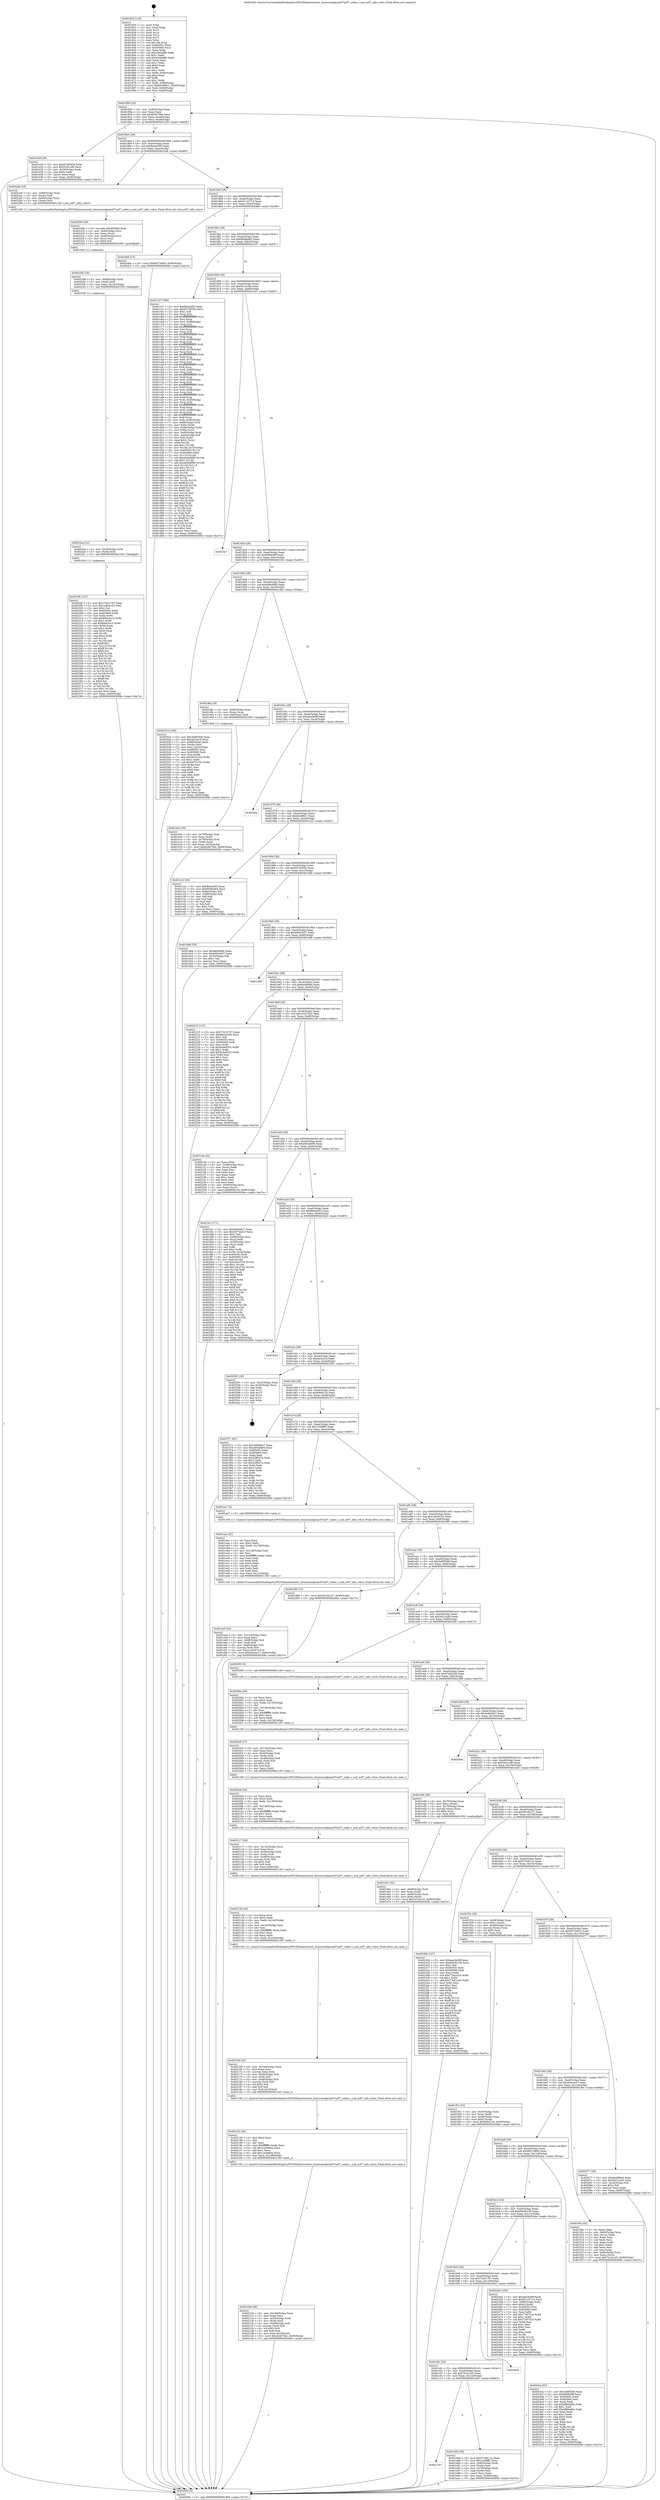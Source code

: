 digraph "0x401820" {
  label = "0x401820 (/mnt/c/Users/mathe/Desktop/tcc/POCII/binaries/extr_linuxsoundpciac97ac97_codec.c_snd_ac97_info_volsw_Final-ollvm.out::main(0))"
  labelloc = "t"
  node[shape=record]

  Entry [label="",width=0.3,height=0.3,shape=circle,fillcolor=black,style=filled]
  "0x401894" [label="{
     0x401894 [32]\l
     | [instrs]\l
     &nbsp;&nbsp;0x401894 \<+6\>: mov -0x90(%rbp),%eax\l
     &nbsp;&nbsp;0x40189a \<+2\>: mov %eax,%ecx\l
     &nbsp;&nbsp;0x40189c \<+6\>: sub $0x8c9e758a,%ecx\l
     &nbsp;&nbsp;0x4018a2 \<+6\>: mov %eax,-0xa4(%rbp)\l
     &nbsp;&nbsp;0x4018a8 \<+6\>: mov %ecx,-0xa8(%rbp)\l
     &nbsp;&nbsp;0x4018ae \<+6\>: je 0000000000401e28 \<main+0x608\>\l
  }"]
  "0x401e28" [label="{
     0x401e28 [30]\l
     | [instrs]\l
     &nbsp;&nbsp;0x401e28 \<+5\>: mov $0x47a05e39,%eax\l
     &nbsp;&nbsp;0x401e2d \<+5\>: mov $0x52d1ccf6,%ecx\l
     &nbsp;&nbsp;0x401e32 \<+3\>: mov -0x34(%rbp),%edx\l
     &nbsp;&nbsp;0x401e35 \<+3\>: cmp $0x0,%edx\l
     &nbsp;&nbsp;0x401e38 \<+3\>: cmove %ecx,%eax\l
     &nbsp;&nbsp;0x401e3b \<+6\>: mov %eax,-0x90(%rbp)\l
     &nbsp;&nbsp;0x401e41 \<+5\>: jmp 000000000040269e \<main+0xe7e\>\l
  }"]
  "0x4018b4" [label="{
     0x4018b4 [28]\l
     | [instrs]\l
     &nbsp;&nbsp;0x4018b4 \<+5\>: jmp 00000000004018b9 \<main+0x99\>\l
     &nbsp;&nbsp;0x4018b9 \<+6\>: mov -0xa4(%rbp),%eax\l
     &nbsp;&nbsp;0x4018bf \<+5\>: sub $0x8ece2565,%eax\l
     &nbsp;&nbsp;0x4018c4 \<+6\>: mov %eax,-0xac(%rbp)\l
     &nbsp;&nbsp;0x4018ca \<+6\>: je 00000000004022a8 \<main+0xa88\>\l
  }"]
  Exit [label="",width=0.3,height=0.3,shape=circle,fillcolor=black,style=filled,peripheries=2]
  "0x4022a8" [label="{
     0x4022a8 [19]\l
     | [instrs]\l
     &nbsp;&nbsp;0x4022a8 \<+4\>: mov -0x68(%rbp),%rax\l
     &nbsp;&nbsp;0x4022ac \<+3\>: mov (%rax),%rdi\l
     &nbsp;&nbsp;0x4022af \<+4\>: mov -0x50(%rbp),%rax\l
     &nbsp;&nbsp;0x4022b3 \<+3\>: mov (%rax),%rsi\l
     &nbsp;&nbsp;0x4022b6 \<+5\>: call 0000000000401240 \<snd_ac97_info_volsw\>\l
     | [calls]\l
     &nbsp;&nbsp;0x401240 \{1\} (/mnt/c/Users/mathe/Desktop/tcc/POCII/binaries/extr_linuxsoundpciac97ac97_codec.c_snd_ac97_info_volsw_Final-ollvm.out::snd_ac97_info_volsw)\l
  }"]
  "0x4018d0" [label="{
     0x4018d0 [28]\l
     | [instrs]\l
     &nbsp;&nbsp;0x4018d0 \<+5\>: jmp 00000000004018d5 \<main+0xb5\>\l
     &nbsp;&nbsp;0x4018d5 \<+6\>: mov -0xa4(%rbp),%eax\l
     &nbsp;&nbsp;0x4018db \<+5\>: sub $0x91c32714,%eax\l
     &nbsp;&nbsp;0x4018e0 \<+6\>: mov %eax,-0xb0(%rbp)\l
     &nbsp;&nbsp;0x4018e6 \<+6\>: je 00000000004024bb \<main+0xc9b\>\l
  }"]
  "0x4022f6" [label="{
     0x4022f6 [147]\l
     | [instrs]\l
     &nbsp;&nbsp;0x4022f6 \<+5\>: mov $0x73251767,%eax\l
     &nbsp;&nbsp;0x4022fb \<+5\>: mov $0x1a83d153,%esi\l
     &nbsp;&nbsp;0x402300 \<+2\>: mov $0x1,%cl\l
     &nbsp;&nbsp;0x402302 \<+7\>: mov 0x40505c,%edx\l
     &nbsp;&nbsp;0x402309 \<+8\>: mov 0x405060,%r8d\l
     &nbsp;&nbsp;0x402311 \<+3\>: mov %edx,%r9d\l
     &nbsp;&nbsp;0x402314 \<+7\>: add $0x66dc3cc3,%r9d\l
     &nbsp;&nbsp;0x40231b \<+4\>: sub $0x1,%r9d\l
     &nbsp;&nbsp;0x40231f \<+7\>: sub $0x66dc3cc3,%r9d\l
     &nbsp;&nbsp;0x402326 \<+4\>: imul %r9d,%edx\l
     &nbsp;&nbsp;0x40232a \<+3\>: and $0x1,%edx\l
     &nbsp;&nbsp;0x40232d \<+3\>: cmp $0x0,%edx\l
     &nbsp;&nbsp;0x402330 \<+4\>: sete %r10b\l
     &nbsp;&nbsp;0x402334 \<+4\>: cmp $0xa,%r8d\l
     &nbsp;&nbsp;0x402338 \<+4\>: setl %r11b\l
     &nbsp;&nbsp;0x40233c \<+3\>: mov %r10b,%bl\l
     &nbsp;&nbsp;0x40233f \<+3\>: xor $0xff,%bl\l
     &nbsp;&nbsp;0x402342 \<+3\>: mov %r11b,%r14b\l
     &nbsp;&nbsp;0x402345 \<+4\>: xor $0xff,%r14b\l
     &nbsp;&nbsp;0x402349 \<+3\>: xor $0x0,%cl\l
     &nbsp;&nbsp;0x40234c \<+3\>: mov %bl,%r15b\l
     &nbsp;&nbsp;0x40234f \<+4\>: and $0x0,%r15b\l
     &nbsp;&nbsp;0x402353 \<+3\>: and %cl,%r10b\l
     &nbsp;&nbsp;0x402356 \<+3\>: mov %r14b,%r12b\l
     &nbsp;&nbsp;0x402359 \<+4\>: and $0x0,%r12b\l
     &nbsp;&nbsp;0x40235d \<+3\>: and %cl,%r11b\l
     &nbsp;&nbsp;0x402360 \<+3\>: or %r10b,%r15b\l
     &nbsp;&nbsp;0x402363 \<+3\>: or %r11b,%r12b\l
     &nbsp;&nbsp;0x402366 \<+3\>: xor %r12b,%r15b\l
     &nbsp;&nbsp;0x402369 \<+3\>: or %r14b,%bl\l
     &nbsp;&nbsp;0x40236c \<+3\>: xor $0xff,%bl\l
     &nbsp;&nbsp;0x40236f \<+3\>: or $0x0,%cl\l
     &nbsp;&nbsp;0x402372 \<+2\>: and %cl,%bl\l
     &nbsp;&nbsp;0x402374 \<+3\>: or %bl,%r15b\l
     &nbsp;&nbsp;0x402377 \<+4\>: test $0x1,%r15b\l
     &nbsp;&nbsp;0x40237b \<+3\>: cmovne %esi,%eax\l
     &nbsp;&nbsp;0x40237e \<+6\>: mov %eax,-0x90(%rbp)\l
     &nbsp;&nbsp;0x402384 \<+5\>: jmp 000000000040269e \<main+0xe7e\>\l
  }"]
  "0x4024bb" [label="{
     0x4024bb [15]\l
     | [instrs]\l
     &nbsp;&nbsp;0x4024bb \<+10\>: movl $0x69274900,-0x90(%rbp)\l
     &nbsp;&nbsp;0x4024c5 \<+5\>: jmp 000000000040269e \<main+0xe7e\>\l
  }"]
  "0x4018ec" [label="{
     0x4018ec [28]\l
     | [instrs]\l
     &nbsp;&nbsp;0x4018ec \<+5\>: jmp 00000000004018f1 \<main+0xd1\>\l
     &nbsp;&nbsp;0x4018f1 \<+6\>: mov -0xa4(%rbp),%eax\l
     &nbsp;&nbsp;0x4018f7 \<+5\>: sub $0x9b08adb5,%eax\l
     &nbsp;&nbsp;0x4018fc \<+6\>: mov %eax,-0xb4(%rbp)\l
     &nbsp;&nbsp;0x401902 \<+6\>: je 0000000000401c57 \<main+0x437\>\l
  }"]
  "0x4022ea" [label="{
     0x4022ea [12]\l
     | [instrs]\l
     &nbsp;&nbsp;0x4022ea \<+4\>: mov -0x50(%rbp),%rdi\l
     &nbsp;&nbsp;0x4022ee \<+3\>: mov (%rdi),%rdi\l
     &nbsp;&nbsp;0x4022f1 \<+5\>: call 0000000000401030 \<free@plt\>\l
     | [calls]\l
     &nbsp;&nbsp;0x401030 \{1\} (unknown)\l
  }"]
  "0x401c57" [label="{
     0x401c57 [356]\l
     | [instrs]\l
     &nbsp;&nbsp;0x401c57 \<+5\>: mov $0xf8da4d53,%eax\l
     &nbsp;&nbsp;0x401c5c \<+5\>: mov $0xb6700592,%ecx\l
     &nbsp;&nbsp;0x401c61 \<+2\>: mov $0x1,%dl\l
     &nbsp;&nbsp;0x401c63 \<+3\>: mov %rsp,%rsi\l
     &nbsp;&nbsp;0x401c66 \<+4\>: add $0xfffffffffffffff0,%rsi\l
     &nbsp;&nbsp;0x401c6a \<+3\>: mov %rsi,%rsp\l
     &nbsp;&nbsp;0x401c6d \<+7\>: mov %rsi,-0x88(%rbp)\l
     &nbsp;&nbsp;0x401c74 \<+3\>: mov %rsp,%rsi\l
     &nbsp;&nbsp;0x401c77 \<+4\>: add $0xfffffffffffffff0,%rsi\l
     &nbsp;&nbsp;0x401c7b \<+3\>: mov %rsi,%rsp\l
     &nbsp;&nbsp;0x401c7e \<+3\>: mov %rsp,%rdi\l
     &nbsp;&nbsp;0x401c81 \<+4\>: add $0xfffffffffffffff0,%rdi\l
     &nbsp;&nbsp;0x401c85 \<+3\>: mov %rdi,%rsp\l
     &nbsp;&nbsp;0x401c88 \<+4\>: mov %rdi,-0x80(%rbp)\l
     &nbsp;&nbsp;0x401c8c \<+3\>: mov %rsp,%rdi\l
     &nbsp;&nbsp;0x401c8f \<+4\>: add $0xfffffffffffffff0,%rdi\l
     &nbsp;&nbsp;0x401c93 \<+3\>: mov %rdi,%rsp\l
     &nbsp;&nbsp;0x401c96 \<+4\>: mov %rdi,-0x78(%rbp)\l
     &nbsp;&nbsp;0x401c9a \<+3\>: mov %rsp,%rdi\l
     &nbsp;&nbsp;0x401c9d \<+4\>: add $0xfffffffffffffff0,%rdi\l
     &nbsp;&nbsp;0x401ca1 \<+3\>: mov %rdi,%rsp\l
     &nbsp;&nbsp;0x401ca4 \<+4\>: mov %rdi,-0x70(%rbp)\l
     &nbsp;&nbsp;0x401ca8 \<+3\>: mov %rsp,%rdi\l
     &nbsp;&nbsp;0x401cab \<+4\>: add $0xfffffffffffffff0,%rdi\l
     &nbsp;&nbsp;0x401caf \<+3\>: mov %rdi,%rsp\l
     &nbsp;&nbsp;0x401cb2 \<+4\>: mov %rdi,-0x68(%rbp)\l
     &nbsp;&nbsp;0x401cb6 \<+3\>: mov %rsp,%rdi\l
     &nbsp;&nbsp;0x401cb9 \<+4\>: add $0xfffffffffffffff0,%rdi\l
     &nbsp;&nbsp;0x401cbd \<+3\>: mov %rdi,%rsp\l
     &nbsp;&nbsp;0x401cc0 \<+4\>: mov %rdi,-0x60(%rbp)\l
     &nbsp;&nbsp;0x401cc4 \<+3\>: mov %rsp,%rdi\l
     &nbsp;&nbsp;0x401cc7 \<+4\>: add $0xfffffffffffffff0,%rdi\l
     &nbsp;&nbsp;0x401ccb \<+3\>: mov %rdi,%rsp\l
     &nbsp;&nbsp;0x401cce \<+4\>: mov %rdi,-0x58(%rbp)\l
     &nbsp;&nbsp;0x401cd2 \<+3\>: mov %rsp,%rdi\l
     &nbsp;&nbsp;0x401cd5 \<+4\>: add $0xfffffffffffffff0,%rdi\l
     &nbsp;&nbsp;0x401cd9 \<+3\>: mov %rdi,%rsp\l
     &nbsp;&nbsp;0x401cdc \<+4\>: mov %rdi,-0x50(%rbp)\l
     &nbsp;&nbsp;0x401ce0 \<+3\>: mov %rsp,%rdi\l
     &nbsp;&nbsp;0x401ce3 \<+4\>: add $0xfffffffffffffff0,%rdi\l
     &nbsp;&nbsp;0x401ce7 \<+3\>: mov %rdi,%rsp\l
     &nbsp;&nbsp;0x401cea \<+4\>: mov %rdi,-0x48(%rbp)\l
     &nbsp;&nbsp;0x401cee \<+3\>: mov %rsp,%rdi\l
     &nbsp;&nbsp;0x401cf1 \<+4\>: add $0xfffffffffffffff0,%rdi\l
     &nbsp;&nbsp;0x401cf5 \<+3\>: mov %rdi,%rsp\l
     &nbsp;&nbsp;0x401cf8 \<+4\>: mov %rdi,-0x40(%rbp)\l
     &nbsp;&nbsp;0x401cfc \<+7\>: mov -0x88(%rbp),%rdi\l
     &nbsp;&nbsp;0x401d03 \<+6\>: movl $0x0,(%rdi)\l
     &nbsp;&nbsp;0x401d09 \<+7\>: mov -0x94(%rbp),%r8d\l
     &nbsp;&nbsp;0x401d10 \<+3\>: mov %r8d,(%rsi)\l
     &nbsp;&nbsp;0x401d13 \<+4\>: mov -0x80(%rbp),%rdi\l
     &nbsp;&nbsp;0x401d17 \<+7\>: mov -0xa0(%rbp),%r9\l
     &nbsp;&nbsp;0x401d1e \<+3\>: mov %r9,(%rdi)\l
     &nbsp;&nbsp;0x401d21 \<+3\>: cmpl $0x2,(%rsi)\l
     &nbsp;&nbsp;0x401d24 \<+4\>: setne %r10b\l
     &nbsp;&nbsp;0x401d28 \<+4\>: and $0x1,%r10b\l
     &nbsp;&nbsp;0x401d2c \<+4\>: mov %r10b,-0x35(%rbp)\l
     &nbsp;&nbsp;0x401d30 \<+8\>: mov 0x40505c,%r11d\l
     &nbsp;&nbsp;0x401d38 \<+7\>: mov 0x405060,%ebx\l
     &nbsp;&nbsp;0x401d3f \<+3\>: mov %r11d,%r14d\l
     &nbsp;&nbsp;0x401d42 \<+7\>: sub $0xa6446889,%r14d\l
     &nbsp;&nbsp;0x401d49 \<+4\>: sub $0x1,%r14d\l
     &nbsp;&nbsp;0x401d4d \<+7\>: add $0xa6446889,%r14d\l
     &nbsp;&nbsp;0x401d54 \<+4\>: imul %r14d,%r11d\l
     &nbsp;&nbsp;0x401d58 \<+4\>: and $0x1,%r11d\l
     &nbsp;&nbsp;0x401d5c \<+4\>: cmp $0x0,%r11d\l
     &nbsp;&nbsp;0x401d60 \<+4\>: sete %r10b\l
     &nbsp;&nbsp;0x401d64 \<+3\>: cmp $0xa,%ebx\l
     &nbsp;&nbsp;0x401d67 \<+4\>: setl %r15b\l
     &nbsp;&nbsp;0x401d6b \<+3\>: mov %r10b,%r12b\l
     &nbsp;&nbsp;0x401d6e \<+4\>: xor $0xff,%r12b\l
     &nbsp;&nbsp;0x401d72 \<+3\>: mov %r15b,%r13b\l
     &nbsp;&nbsp;0x401d75 \<+4\>: xor $0xff,%r13b\l
     &nbsp;&nbsp;0x401d79 \<+3\>: xor $0x0,%dl\l
     &nbsp;&nbsp;0x401d7c \<+3\>: mov %r12b,%sil\l
     &nbsp;&nbsp;0x401d7f \<+4\>: and $0x0,%sil\l
     &nbsp;&nbsp;0x401d83 \<+3\>: and %dl,%r10b\l
     &nbsp;&nbsp;0x401d86 \<+3\>: mov %r13b,%dil\l
     &nbsp;&nbsp;0x401d89 \<+4\>: and $0x0,%dil\l
     &nbsp;&nbsp;0x401d8d \<+3\>: and %dl,%r15b\l
     &nbsp;&nbsp;0x401d90 \<+3\>: or %r10b,%sil\l
     &nbsp;&nbsp;0x401d93 \<+3\>: or %r15b,%dil\l
     &nbsp;&nbsp;0x401d96 \<+3\>: xor %dil,%sil\l
     &nbsp;&nbsp;0x401d99 \<+3\>: or %r13b,%r12b\l
     &nbsp;&nbsp;0x401d9c \<+4\>: xor $0xff,%r12b\l
     &nbsp;&nbsp;0x401da0 \<+3\>: or $0x0,%dl\l
     &nbsp;&nbsp;0x401da3 \<+3\>: and %dl,%r12b\l
     &nbsp;&nbsp;0x401da6 \<+3\>: or %r12b,%sil\l
     &nbsp;&nbsp;0x401da9 \<+4\>: test $0x1,%sil\l
     &nbsp;&nbsp;0x401dad \<+3\>: cmovne %ecx,%eax\l
     &nbsp;&nbsp;0x401db0 \<+6\>: mov %eax,-0x90(%rbp)\l
     &nbsp;&nbsp;0x401db6 \<+5\>: jmp 000000000040269e \<main+0xe7e\>\l
  }"]
  "0x401908" [label="{
     0x401908 [28]\l
     | [instrs]\l
     &nbsp;&nbsp;0x401908 \<+5\>: jmp 000000000040190d \<main+0xed\>\l
     &nbsp;&nbsp;0x40190d \<+6\>: mov -0xa4(%rbp),%eax\l
     &nbsp;&nbsp;0x401913 \<+5\>: sub $0x9c12c5fa,%eax\l
     &nbsp;&nbsp;0x401918 \<+6\>: mov %eax,-0xb8(%rbp)\l
     &nbsp;&nbsp;0x40191e \<+6\>: je 00000000004023a7 \<main+0xb87\>\l
  }"]
  "0x4022d8" [label="{
     0x4022d8 [18]\l
     | [instrs]\l
     &nbsp;&nbsp;0x4022d8 \<+4\>: mov -0x68(%rbp),%rdi\l
     &nbsp;&nbsp;0x4022dc \<+3\>: mov (%rdi),%rdi\l
     &nbsp;&nbsp;0x4022df \<+6\>: mov %eax,-0x14c(%rbp)\l
     &nbsp;&nbsp;0x4022e5 \<+5\>: call 0000000000401030 \<free@plt\>\l
     | [calls]\l
     &nbsp;&nbsp;0x401030 \{1\} (unknown)\l
  }"]
  "0x4023a7" [label="{
     0x4023a7\l
  }", style=dashed]
  "0x401924" [label="{
     0x401924 [28]\l
     | [instrs]\l
     &nbsp;&nbsp;0x401924 \<+5\>: jmp 0000000000401929 \<main+0x109\>\l
     &nbsp;&nbsp;0x401929 \<+6\>: mov -0xa4(%rbp),%eax\l
     &nbsp;&nbsp;0x40192f \<+5\>: sub $0x9d06ef9f,%eax\l
     &nbsp;&nbsp;0x401934 \<+6\>: mov %eax,-0xbc(%rbp)\l
     &nbsp;&nbsp;0x40193a \<+6\>: je 0000000000402525 \<main+0xd05\>\l
  }"]
  "0x4022bb" [label="{
     0x4022bb [29]\l
     | [instrs]\l
     &nbsp;&nbsp;0x4022bb \<+10\>: movabs $0x4030b6,%rdi\l
     &nbsp;&nbsp;0x4022c5 \<+4\>: mov -0x40(%rbp),%rsi\l
     &nbsp;&nbsp;0x4022c9 \<+2\>: mov %eax,(%rsi)\l
     &nbsp;&nbsp;0x4022cb \<+4\>: mov -0x40(%rbp),%rsi\l
     &nbsp;&nbsp;0x4022cf \<+2\>: mov (%rsi),%esi\l
     &nbsp;&nbsp;0x4022d1 \<+2\>: mov $0x0,%al\l
     &nbsp;&nbsp;0x4022d3 \<+5\>: call 0000000000401040 \<printf@plt\>\l
     | [calls]\l
     &nbsp;&nbsp;0x401040 \{1\} (unknown)\l
  }"]
  "0x402525" [label="{
     0x402525 [108]\l
     | [instrs]\l
     &nbsp;&nbsp;0x402525 \<+5\>: mov $0x3a6f55b9,%eax\l
     &nbsp;&nbsp;0x40252a \<+5\>: mov $0x4e3ca19,%ecx\l
     &nbsp;&nbsp;0x40252f \<+7\>: mov -0x88(%rbp),%rdx\l
     &nbsp;&nbsp;0x402536 \<+2\>: mov (%rdx),%esi\l
     &nbsp;&nbsp;0x402538 \<+3\>: mov %esi,-0x2c(%rbp)\l
     &nbsp;&nbsp;0x40253b \<+7\>: mov 0x40505c,%esi\l
     &nbsp;&nbsp;0x402542 \<+7\>: mov 0x405060,%edi\l
     &nbsp;&nbsp;0x402549 \<+3\>: mov %esi,%r8d\l
     &nbsp;&nbsp;0x40254c \<+7\>: add $0x5670135c,%r8d\l
     &nbsp;&nbsp;0x402553 \<+4\>: sub $0x1,%r8d\l
     &nbsp;&nbsp;0x402557 \<+7\>: sub $0x5670135c,%r8d\l
     &nbsp;&nbsp;0x40255e \<+4\>: imul %r8d,%esi\l
     &nbsp;&nbsp;0x402562 \<+3\>: and $0x1,%esi\l
     &nbsp;&nbsp;0x402565 \<+3\>: cmp $0x0,%esi\l
     &nbsp;&nbsp;0x402568 \<+4\>: sete %r9b\l
     &nbsp;&nbsp;0x40256c \<+3\>: cmp $0xa,%edi\l
     &nbsp;&nbsp;0x40256f \<+4\>: setl %r10b\l
     &nbsp;&nbsp;0x402573 \<+3\>: mov %r9b,%r11b\l
     &nbsp;&nbsp;0x402576 \<+3\>: and %r10b,%r11b\l
     &nbsp;&nbsp;0x402579 \<+3\>: xor %r10b,%r9b\l
     &nbsp;&nbsp;0x40257c \<+3\>: or %r9b,%r11b\l
     &nbsp;&nbsp;0x40257f \<+4\>: test $0x1,%r11b\l
     &nbsp;&nbsp;0x402583 \<+3\>: cmovne %ecx,%eax\l
     &nbsp;&nbsp;0x402586 \<+6\>: mov %eax,-0x90(%rbp)\l
     &nbsp;&nbsp;0x40258c \<+5\>: jmp 000000000040269e \<main+0xe7e\>\l
  }"]
  "0x401940" [label="{
     0x401940 [28]\l
     | [instrs]\l
     &nbsp;&nbsp;0x401940 \<+5\>: jmp 0000000000401945 \<main+0x125\>\l
     &nbsp;&nbsp;0x401945 \<+6\>: mov -0xa4(%rbp),%eax\l
     &nbsp;&nbsp;0x40194b \<+5\>: sub $0xa89cdbf0,%eax\l
     &nbsp;&nbsp;0x401950 \<+6\>: mov %eax,-0xc0(%rbp)\l
     &nbsp;&nbsp;0x401956 \<+6\>: je 0000000000401dfa \<main+0x5da\>\l
  }"]
  "0x4021bb" [label="{
     0x4021bb [48]\l
     | [instrs]\l
     &nbsp;&nbsp;0x4021bb \<+6\>: mov -0x148(%rbp),%ecx\l
     &nbsp;&nbsp;0x4021c1 \<+3\>: imul %eax,%ecx\l
     &nbsp;&nbsp;0x4021c4 \<+4\>: mov -0x50(%rbp),%rdi\l
     &nbsp;&nbsp;0x4021c8 \<+3\>: mov (%rdi),%rdi\l
     &nbsp;&nbsp;0x4021cb \<+4\>: mov -0x48(%rbp),%r8\l
     &nbsp;&nbsp;0x4021cf \<+3\>: movslq (%r8),%r8\l
     &nbsp;&nbsp;0x4021d2 \<+4\>: shl $0x5,%r8\l
     &nbsp;&nbsp;0x4021d6 \<+3\>: add %r8,%rdi\l
     &nbsp;&nbsp;0x4021d9 \<+3\>: mov %ecx,0x18(%rdi)\l
     &nbsp;&nbsp;0x4021dc \<+10\>: movl $0xc5cb75b2,-0x90(%rbp)\l
     &nbsp;&nbsp;0x4021e6 \<+5\>: jmp 000000000040269e \<main+0xe7e\>\l
  }"]
  "0x401dfa" [label="{
     0x401dfa [16]\l
     | [instrs]\l
     &nbsp;&nbsp;0x401dfa \<+4\>: mov -0x80(%rbp),%rax\l
     &nbsp;&nbsp;0x401dfe \<+3\>: mov (%rax),%rax\l
     &nbsp;&nbsp;0x401e01 \<+4\>: mov 0x8(%rax),%rdi\l
     &nbsp;&nbsp;0x401e05 \<+5\>: call 0000000000401060 \<atoi@plt\>\l
     | [calls]\l
     &nbsp;&nbsp;0x401060 \{1\} (unknown)\l
  }"]
  "0x40195c" [label="{
     0x40195c [28]\l
     | [instrs]\l
     &nbsp;&nbsp;0x40195c \<+5\>: jmp 0000000000401961 \<main+0x141\>\l
     &nbsp;&nbsp;0x401961 \<+6\>: mov -0xa4(%rbp),%eax\l
     &nbsp;&nbsp;0x401967 \<+5\>: sub $0xaee3a58f,%eax\l
     &nbsp;&nbsp;0x40196c \<+6\>: mov %eax,-0xc4(%rbp)\l
     &nbsp;&nbsp;0x401972 \<+6\>: je 000000000040266a \<main+0xe4a\>\l
  }"]
  "0x402193" [label="{
     0x402193 [40]\l
     | [instrs]\l
     &nbsp;&nbsp;0x402193 \<+5\>: mov $0x2,%ecx\l
     &nbsp;&nbsp;0x402198 \<+1\>: cltd\l
     &nbsp;&nbsp;0x402199 \<+2\>: idiv %ecx\l
     &nbsp;&nbsp;0x40219b \<+6\>: imul $0xfffffffe,%edx,%ecx\l
     &nbsp;&nbsp;0x4021a1 \<+6\>: sub $0x1ac9deba,%ecx\l
     &nbsp;&nbsp;0x4021a7 \<+3\>: add $0x1,%ecx\l
     &nbsp;&nbsp;0x4021aa \<+6\>: add $0x1ac9deba,%ecx\l
     &nbsp;&nbsp;0x4021b0 \<+6\>: mov %ecx,-0x148(%rbp)\l
     &nbsp;&nbsp;0x4021b6 \<+5\>: call 0000000000401160 \<next_i\>\l
     | [calls]\l
     &nbsp;&nbsp;0x401160 \{1\} (/mnt/c/Users/mathe/Desktop/tcc/POCII/binaries/extr_linuxsoundpciac97ac97_codec.c_snd_ac97_info_volsw_Final-ollvm.out::next_i)\l
  }"]
  "0x40266a" [label="{
     0x40266a\l
  }", style=dashed]
  "0x401978" [label="{
     0x401978 [28]\l
     | [instrs]\l
     &nbsp;&nbsp;0x401978 \<+5\>: jmp 000000000040197d \<main+0x15d\>\l
     &nbsp;&nbsp;0x40197d \<+6\>: mov -0xa4(%rbp),%eax\l
     &nbsp;&nbsp;0x401983 \<+5\>: sub $0xb4c98fc1,%eax\l
     &nbsp;&nbsp;0x401988 \<+6\>: mov %eax,-0xc8(%rbp)\l
     &nbsp;&nbsp;0x40198e \<+6\>: je 0000000000401c22 \<main+0x402\>\l
  }"]
  "0x402169" [label="{
     0x402169 [42]\l
     | [instrs]\l
     &nbsp;&nbsp;0x402169 \<+6\>: mov -0x144(%rbp),%ecx\l
     &nbsp;&nbsp;0x40216f \<+3\>: imul %eax,%ecx\l
     &nbsp;&nbsp;0x402172 \<+3\>: movslq %ecx,%rdi\l
     &nbsp;&nbsp;0x402175 \<+4\>: mov -0x50(%rbp),%r8\l
     &nbsp;&nbsp;0x402179 \<+3\>: mov (%r8),%r8\l
     &nbsp;&nbsp;0x40217c \<+4\>: mov -0x48(%rbp),%r9\l
     &nbsp;&nbsp;0x402180 \<+3\>: movslq (%r9),%r9\l
     &nbsp;&nbsp;0x402183 \<+4\>: shl $0x5,%r9\l
     &nbsp;&nbsp;0x402187 \<+3\>: add %r9,%r8\l
     &nbsp;&nbsp;0x40218a \<+4\>: mov %rdi,0x10(%r8)\l
     &nbsp;&nbsp;0x40218e \<+5\>: call 0000000000401160 \<next_i\>\l
     | [calls]\l
     &nbsp;&nbsp;0x401160 \{1\} (/mnt/c/Users/mathe/Desktop/tcc/POCII/binaries/extr_linuxsoundpciac97ac97_codec.c_snd_ac97_info_volsw_Final-ollvm.out::next_i)\l
  }"]
  "0x401c22" [label="{
     0x401c22 [53]\l
     | [instrs]\l
     &nbsp;&nbsp;0x401c22 \<+5\>: mov $0xf8da4d53,%eax\l
     &nbsp;&nbsp;0x401c27 \<+5\>: mov $0x9b08adb5,%ecx\l
     &nbsp;&nbsp;0x401c2c \<+6\>: mov -0x8a(%rbp),%dl\l
     &nbsp;&nbsp;0x401c32 \<+7\>: mov -0x89(%rbp),%sil\l
     &nbsp;&nbsp;0x401c39 \<+3\>: mov %dl,%dil\l
     &nbsp;&nbsp;0x401c3c \<+3\>: and %sil,%dil\l
     &nbsp;&nbsp;0x401c3f \<+3\>: xor %sil,%dl\l
     &nbsp;&nbsp;0x401c42 \<+3\>: or %dl,%dil\l
     &nbsp;&nbsp;0x401c45 \<+4\>: test $0x1,%dil\l
     &nbsp;&nbsp;0x401c49 \<+3\>: cmovne %ecx,%eax\l
     &nbsp;&nbsp;0x401c4c \<+6\>: mov %eax,-0x90(%rbp)\l
     &nbsp;&nbsp;0x401c52 \<+5\>: jmp 000000000040269e \<main+0xe7e\>\l
  }"]
  "0x401994" [label="{
     0x401994 [28]\l
     | [instrs]\l
     &nbsp;&nbsp;0x401994 \<+5\>: jmp 0000000000401999 \<main+0x179\>\l
     &nbsp;&nbsp;0x401999 \<+6\>: mov -0xa4(%rbp),%eax\l
     &nbsp;&nbsp;0x40199f \<+5\>: sub $0xb6700592,%eax\l
     &nbsp;&nbsp;0x4019a4 \<+6\>: mov %eax,-0xcc(%rbp)\l
     &nbsp;&nbsp;0x4019aa \<+6\>: je 0000000000401dbb \<main+0x59b\>\l
  }"]
  "0x40269e" [label="{
     0x40269e [5]\l
     | [instrs]\l
     &nbsp;&nbsp;0x40269e \<+5\>: jmp 0000000000401894 \<main+0x74\>\l
  }"]
  "0x401820" [label="{
     0x401820 [116]\l
     | [instrs]\l
     &nbsp;&nbsp;0x401820 \<+1\>: push %rbp\l
     &nbsp;&nbsp;0x401821 \<+3\>: mov %rsp,%rbp\l
     &nbsp;&nbsp;0x401824 \<+2\>: push %r15\l
     &nbsp;&nbsp;0x401826 \<+2\>: push %r14\l
     &nbsp;&nbsp;0x401828 \<+2\>: push %r13\l
     &nbsp;&nbsp;0x40182a \<+2\>: push %r12\l
     &nbsp;&nbsp;0x40182c \<+1\>: push %rbx\l
     &nbsp;&nbsp;0x40182d \<+7\>: sub $0x148,%rsp\l
     &nbsp;&nbsp;0x401834 \<+7\>: mov 0x40505c,%eax\l
     &nbsp;&nbsp;0x40183b \<+7\>: mov 0x405060,%ecx\l
     &nbsp;&nbsp;0x401842 \<+2\>: mov %eax,%edx\l
     &nbsp;&nbsp;0x401844 \<+6\>: sub $0xe3e6a8f6,%edx\l
     &nbsp;&nbsp;0x40184a \<+3\>: sub $0x1,%edx\l
     &nbsp;&nbsp;0x40184d \<+6\>: add $0xe3e6a8f6,%edx\l
     &nbsp;&nbsp;0x401853 \<+3\>: imul %edx,%eax\l
     &nbsp;&nbsp;0x401856 \<+3\>: and $0x1,%eax\l
     &nbsp;&nbsp;0x401859 \<+3\>: cmp $0x0,%eax\l
     &nbsp;&nbsp;0x40185c \<+4\>: sete %r8b\l
     &nbsp;&nbsp;0x401860 \<+4\>: and $0x1,%r8b\l
     &nbsp;&nbsp;0x401864 \<+7\>: mov %r8b,-0x8a(%rbp)\l
     &nbsp;&nbsp;0x40186b \<+3\>: cmp $0xa,%ecx\l
     &nbsp;&nbsp;0x40186e \<+4\>: setl %r8b\l
     &nbsp;&nbsp;0x401872 \<+4\>: and $0x1,%r8b\l
     &nbsp;&nbsp;0x401876 \<+7\>: mov %r8b,-0x89(%rbp)\l
     &nbsp;&nbsp;0x40187d \<+10\>: movl $0xb4c98fc1,-0x90(%rbp)\l
     &nbsp;&nbsp;0x401887 \<+6\>: mov %edi,-0x94(%rbp)\l
     &nbsp;&nbsp;0x40188d \<+7\>: mov %rsi,-0xa0(%rbp)\l
  }"]
  "0x40213d" [label="{
     0x40213d [44]\l
     | [instrs]\l
     &nbsp;&nbsp;0x40213d \<+2\>: xor %ecx,%ecx\l
     &nbsp;&nbsp;0x40213f \<+5\>: mov $0x2,%edx\l
     &nbsp;&nbsp;0x402144 \<+6\>: mov %edx,-0x140(%rbp)\l
     &nbsp;&nbsp;0x40214a \<+1\>: cltd\l
     &nbsp;&nbsp;0x40214b \<+6\>: mov -0x140(%rbp),%esi\l
     &nbsp;&nbsp;0x402151 \<+2\>: idiv %esi\l
     &nbsp;&nbsp;0x402153 \<+6\>: imul $0xfffffffe,%edx,%edx\l
     &nbsp;&nbsp;0x402159 \<+3\>: sub $0x1,%ecx\l
     &nbsp;&nbsp;0x40215c \<+2\>: sub %ecx,%edx\l
     &nbsp;&nbsp;0x40215e \<+6\>: mov %edx,-0x144(%rbp)\l
     &nbsp;&nbsp;0x402164 \<+5\>: call 0000000000401160 \<next_i\>\l
     | [calls]\l
     &nbsp;&nbsp;0x401160 \{1\} (/mnt/c/Users/mathe/Desktop/tcc/POCII/binaries/extr_linuxsoundpciac97ac97_codec.c_snd_ac97_info_volsw_Final-ollvm.out::next_i)\l
  }"]
  "0x402117" [label="{
     0x402117 [38]\l
     | [instrs]\l
     &nbsp;&nbsp;0x402117 \<+6\>: mov -0x13c(%rbp),%ecx\l
     &nbsp;&nbsp;0x40211d \<+3\>: imul %eax,%ecx\l
     &nbsp;&nbsp;0x402120 \<+4\>: mov -0x50(%rbp),%rdi\l
     &nbsp;&nbsp;0x402124 \<+3\>: mov (%rdi),%rdi\l
     &nbsp;&nbsp;0x402127 \<+4\>: mov -0x48(%rbp),%r8\l
     &nbsp;&nbsp;0x40212b \<+3\>: movslq (%r8),%r8\l
     &nbsp;&nbsp;0x40212e \<+4\>: shl $0x5,%r8\l
     &nbsp;&nbsp;0x402132 \<+3\>: add %r8,%rdi\l
     &nbsp;&nbsp;0x402135 \<+3\>: mov %ecx,0x8(%rdi)\l
     &nbsp;&nbsp;0x402138 \<+5\>: call 0000000000401160 \<next_i\>\l
     | [calls]\l
     &nbsp;&nbsp;0x401160 \{1\} (/mnt/c/Users/mathe/Desktop/tcc/POCII/binaries/extr_linuxsoundpciac97ac97_codec.c_snd_ac97_info_volsw_Final-ollvm.out::next_i)\l
  }"]
  "0x401dbb" [label="{
     0x401dbb [30]\l
     | [instrs]\l
     &nbsp;&nbsp;0x401dbb \<+5\>: mov $0xa89cdbf0,%eax\l
     &nbsp;&nbsp;0x401dc0 \<+5\>: mov $0xb893c637,%ecx\l
     &nbsp;&nbsp;0x401dc5 \<+3\>: mov -0x35(%rbp),%dl\l
     &nbsp;&nbsp;0x401dc8 \<+3\>: test $0x1,%dl\l
     &nbsp;&nbsp;0x401dcb \<+3\>: cmovne %ecx,%eax\l
     &nbsp;&nbsp;0x401dce \<+6\>: mov %eax,-0x90(%rbp)\l
     &nbsp;&nbsp;0x401dd4 \<+5\>: jmp 000000000040269e \<main+0xe7e\>\l
  }"]
  "0x4019b0" [label="{
     0x4019b0 [28]\l
     | [instrs]\l
     &nbsp;&nbsp;0x4019b0 \<+5\>: jmp 00000000004019b5 \<main+0x195\>\l
     &nbsp;&nbsp;0x4019b5 \<+6\>: mov -0xa4(%rbp),%eax\l
     &nbsp;&nbsp;0x4019bb \<+5\>: sub $0xb893c637,%eax\l
     &nbsp;&nbsp;0x4019c0 \<+6\>: mov %eax,-0xd0(%rbp)\l
     &nbsp;&nbsp;0x4019c6 \<+6\>: je 0000000000401dd9 \<main+0x5b9\>\l
  }"]
  "0x401e0a" [label="{
     0x401e0a [30]\l
     | [instrs]\l
     &nbsp;&nbsp;0x401e0a \<+4\>: mov -0x78(%rbp),%rdi\l
     &nbsp;&nbsp;0x401e0e \<+2\>: mov %eax,(%rdi)\l
     &nbsp;&nbsp;0x401e10 \<+4\>: mov -0x78(%rbp),%rdi\l
     &nbsp;&nbsp;0x401e14 \<+2\>: mov (%rdi),%eax\l
     &nbsp;&nbsp;0x401e16 \<+3\>: mov %eax,-0x34(%rbp)\l
     &nbsp;&nbsp;0x401e19 \<+10\>: movl $0x8c9e758a,-0x90(%rbp)\l
     &nbsp;&nbsp;0x401e23 \<+5\>: jmp 000000000040269e \<main+0xe7e\>\l
  }"]
  "0x4020eb" [label="{
     0x4020eb [44]\l
     | [instrs]\l
     &nbsp;&nbsp;0x4020eb \<+2\>: xor %ecx,%ecx\l
     &nbsp;&nbsp;0x4020ed \<+5\>: mov $0x2,%edx\l
     &nbsp;&nbsp;0x4020f2 \<+6\>: mov %edx,-0x138(%rbp)\l
     &nbsp;&nbsp;0x4020f8 \<+1\>: cltd\l
     &nbsp;&nbsp;0x4020f9 \<+6\>: mov -0x138(%rbp),%esi\l
     &nbsp;&nbsp;0x4020ff \<+2\>: idiv %esi\l
     &nbsp;&nbsp;0x402101 \<+6\>: imul $0xfffffffe,%edx,%edx\l
     &nbsp;&nbsp;0x402107 \<+3\>: sub $0x1,%ecx\l
     &nbsp;&nbsp;0x40210a \<+2\>: sub %ecx,%edx\l
     &nbsp;&nbsp;0x40210c \<+6\>: mov %edx,-0x13c(%rbp)\l
     &nbsp;&nbsp;0x402112 \<+5\>: call 0000000000401160 \<next_i\>\l
     | [calls]\l
     &nbsp;&nbsp;0x401160 \{1\} (/mnt/c/Users/mathe/Desktop/tcc/POCII/binaries/extr_linuxsoundpciac97ac97_codec.c_snd_ac97_info_volsw_Final-ollvm.out::next_i)\l
  }"]
  "0x401dd9" [label="{
     0x401dd9\l
  }", style=dashed]
  "0x4019cc" [label="{
     0x4019cc [28]\l
     | [instrs]\l
     &nbsp;&nbsp;0x4019cc \<+5\>: jmp 00000000004019d1 \<main+0x1b1\>\l
     &nbsp;&nbsp;0x4019d1 \<+6\>: mov -0xa4(%rbp),%eax\l
     &nbsp;&nbsp;0x4019d7 \<+5\>: sub $0xbe49f9ed,%eax\l
     &nbsp;&nbsp;0x4019dc \<+6\>: mov %eax,-0xd4(%rbp)\l
     &nbsp;&nbsp;0x4019e2 \<+6\>: je 0000000000402215 \<main+0x9f5\>\l
  }"]
  "0x4020c6" [label="{
     0x4020c6 [37]\l
     | [instrs]\l
     &nbsp;&nbsp;0x4020c6 \<+6\>: mov -0x134(%rbp),%ecx\l
     &nbsp;&nbsp;0x4020cc \<+3\>: imul %eax,%ecx\l
     &nbsp;&nbsp;0x4020cf \<+4\>: mov -0x50(%rbp),%rdi\l
     &nbsp;&nbsp;0x4020d3 \<+3\>: mov (%rdi),%rdi\l
     &nbsp;&nbsp;0x4020d6 \<+4\>: mov -0x48(%rbp),%r8\l
     &nbsp;&nbsp;0x4020da \<+3\>: movslq (%r8),%r8\l
     &nbsp;&nbsp;0x4020dd \<+4\>: shl $0x5,%r8\l
     &nbsp;&nbsp;0x4020e1 \<+3\>: add %r8,%rdi\l
     &nbsp;&nbsp;0x4020e4 \<+2\>: mov %ecx,(%rdi)\l
     &nbsp;&nbsp;0x4020e6 \<+5\>: call 0000000000401160 \<next_i\>\l
     | [calls]\l
     &nbsp;&nbsp;0x401160 \{1\} (/mnt/c/Users/mathe/Desktop/tcc/POCII/binaries/extr_linuxsoundpciac97ac97_codec.c_snd_ac97_info_volsw_Final-ollvm.out::next_i)\l
  }"]
  "0x402215" [label="{
     0x402215 [147]\l
     | [instrs]\l
     &nbsp;&nbsp;0x402215 \<+5\>: mov $0x73251767,%eax\l
     &nbsp;&nbsp;0x40221a \<+5\>: mov $0x8ece2565,%ecx\l
     &nbsp;&nbsp;0x40221f \<+2\>: mov $0x1,%dl\l
     &nbsp;&nbsp;0x402221 \<+7\>: mov 0x40505c,%esi\l
     &nbsp;&nbsp;0x402228 \<+7\>: mov 0x405060,%edi\l
     &nbsp;&nbsp;0x40222f \<+3\>: mov %esi,%r8d\l
     &nbsp;&nbsp;0x402232 \<+7\>: sub $0x9c4e8353,%r8d\l
     &nbsp;&nbsp;0x402239 \<+4\>: sub $0x1,%r8d\l
     &nbsp;&nbsp;0x40223d \<+7\>: add $0x9c4e8353,%r8d\l
     &nbsp;&nbsp;0x402244 \<+4\>: imul %r8d,%esi\l
     &nbsp;&nbsp;0x402248 \<+3\>: and $0x1,%esi\l
     &nbsp;&nbsp;0x40224b \<+3\>: cmp $0x0,%esi\l
     &nbsp;&nbsp;0x40224e \<+4\>: sete %r9b\l
     &nbsp;&nbsp;0x402252 \<+3\>: cmp $0xa,%edi\l
     &nbsp;&nbsp;0x402255 \<+4\>: setl %r10b\l
     &nbsp;&nbsp;0x402259 \<+3\>: mov %r9b,%r11b\l
     &nbsp;&nbsp;0x40225c \<+4\>: xor $0xff,%r11b\l
     &nbsp;&nbsp;0x402260 \<+3\>: mov %r10b,%bl\l
     &nbsp;&nbsp;0x402263 \<+3\>: xor $0xff,%bl\l
     &nbsp;&nbsp;0x402266 \<+3\>: xor $0x0,%dl\l
     &nbsp;&nbsp;0x402269 \<+3\>: mov %r11b,%r14b\l
     &nbsp;&nbsp;0x40226c \<+4\>: and $0x0,%r14b\l
     &nbsp;&nbsp;0x402270 \<+3\>: and %dl,%r9b\l
     &nbsp;&nbsp;0x402273 \<+3\>: mov %bl,%r15b\l
     &nbsp;&nbsp;0x402276 \<+4\>: and $0x0,%r15b\l
     &nbsp;&nbsp;0x40227a \<+3\>: and %dl,%r10b\l
     &nbsp;&nbsp;0x40227d \<+3\>: or %r9b,%r14b\l
     &nbsp;&nbsp;0x402280 \<+3\>: or %r10b,%r15b\l
     &nbsp;&nbsp;0x402283 \<+3\>: xor %r15b,%r14b\l
     &nbsp;&nbsp;0x402286 \<+3\>: or %bl,%r11b\l
     &nbsp;&nbsp;0x402289 \<+4\>: xor $0xff,%r11b\l
     &nbsp;&nbsp;0x40228d \<+3\>: or $0x0,%dl\l
     &nbsp;&nbsp;0x402290 \<+3\>: and %dl,%r11b\l
     &nbsp;&nbsp;0x402293 \<+3\>: or %r11b,%r14b\l
     &nbsp;&nbsp;0x402296 \<+4\>: test $0x1,%r14b\l
     &nbsp;&nbsp;0x40229a \<+3\>: cmovne %ecx,%eax\l
     &nbsp;&nbsp;0x40229d \<+6\>: mov %eax,-0x90(%rbp)\l
     &nbsp;&nbsp;0x4022a3 \<+5\>: jmp 000000000040269e \<main+0xe7e\>\l
  }"]
  "0x4019e8" [label="{
     0x4019e8 [28]\l
     | [instrs]\l
     &nbsp;&nbsp;0x4019e8 \<+5\>: jmp 00000000004019ed \<main+0x1cd\>\l
     &nbsp;&nbsp;0x4019ed \<+6\>: mov -0xa4(%rbp),%eax\l
     &nbsp;&nbsp;0x4019f3 \<+5\>: sub $0xc5cb75b2,%eax\l
     &nbsp;&nbsp;0x4019f8 \<+6\>: mov %eax,-0xd8(%rbp)\l
     &nbsp;&nbsp;0x4019fe \<+6\>: je 00000000004021eb \<main+0x9cb\>\l
  }"]
  "0x40209a" [label="{
     0x40209a [44]\l
     | [instrs]\l
     &nbsp;&nbsp;0x40209a \<+2\>: xor %ecx,%ecx\l
     &nbsp;&nbsp;0x40209c \<+5\>: mov $0x2,%edx\l
     &nbsp;&nbsp;0x4020a1 \<+6\>: mov %edx,-0x130(%rbp)\l
     &nbsp;&nbsp;0x4020a7 \<+1\>: cltd\l
     &nbsp;&nbsp;0x4020a8 \<+6\>: mov -0x130(%rbp),%esi\l
     &nbsp;&nbsp;0x4020ae \<+2\>: idiv %esi\l
     &nbsp;&nbsp;0x4020b0 \<+6\>: imul $0xfffffffe,%edx,%edx\l
     &nbsp;&nbsp;0x4020b6 \<+3\>: sub $0x1,%ecx\l
     &nbsp;&nbsp;0x4020b9 \<+2\>: sub %ecx,%edx\l
     &nbsp;&nbsp;0x4020bb \<+6\>: mov %edx,-0x134(%rbp)\l
     &nbsp;&nbsp;0x4020c1 \<+5\>: call 0000000000401160 \<next_i\>\l
     | [calls]\l
     &nbsp;&nbsp;0x401160 \{1\} (/mnt/c/Users/mathe/Desktop/tcc/POCII/binaries/extr_linuxsoundpciac97ac97_codec.c_snd_ac97_info_volsw_Final-ollvm.out::next_i)\l
  }"]
  "0x4021eb" [label="{
     0x4021eb [42]\l
     | [instrs]\l
     &nbsp;&nbsp;0x4021eb \<+2\>: xor %eax,%eax\l
     &nbsp;&nbsp;0x4021ed \<+4\>: mov -0x48(%rbp),%rcx\l
     &nbsp;&nbsp;0x4021f1 \<+2\>: mov (%rcx),%edx\l
     &nbsp;&nbsp;0x4021f3 \<+2\>: mov %eax,%esi\l
     &nbsp;&nbsp;0x4021f5 \<+2\>: sub %edx,%esi\l
     &nbsp;&nbsp;0x4021f7 \<+2\>: mov %eax,%edx\l
     &nbsp;&nbsp;0x4021f9 \<+3\>: sub $0x1,%edx\l
     &nbsp;&nbsp;0x4021fc \<+2\>: add %edx,%esi\l
     &nbsp;&nbsp;0x4021fe \<+2\>: sub %esi,%eax\l
     &nbsp;&nbsp;0x402200 \<+4\>: mov -0x48(%rbp),%rcx\l
     &nbsp;&nbsp;0x402204 \<+2\>: mov %eax,(%rcx)\l
     &nbsp;&nbsp;0x402206 \<+10\>: movl $0x6904134,-0x90(%rbp)\l
     &nbsp;&nbsp;0x402210 \<+5\>: jmp 000000000040269e \<main+0xe7e\>\l
  }"]
  "0x401a04" [label="{
     0x401a04 [28]\l
     | [instrs]\l
     &nbsp;&nbsp;0x401a04 \<+5\>: jmp 0000000000401a09 \<main+0x1e9\>\l
     &nbsp;&nbsp;0x401a09 \<+6\>: mov -0xa4(%rbp),%eax\l
     &nbsp;&nbsp;0x401a0f \<+5\>: sub $0xe954db95,%eax\l
     &nbsp;&nbsp;0x401a14 \<+6\>: mov %eax,-0xdc(%rbp)\l
     &nbsp;&nbsp;0x401a1a \<+6\>: je 0000000000401fcc \<main+0x7ac\>\l
  }"]
  "0x401f51" [label="{
     0x401f51 [32]\l
     | [instrs]\l
     &nbsp;&nbsp;0x401f51 \<+4\>: mov -0x50(%rbp),%rdi\l
     &nbsp;&nbsp;0x401f55 \<+3\>: mov %rax,(%rdi)\l
     &nbsp;&nbsp;0x401f58 \<+4\>: mov -0x48(%rbp),%rax\l
     &nbsp;&nbsp;0x401f5c \<+6\>: movl $0x0,(%rax)\l
     &nbsp;&nbsp;0x401f62 \<+10\>: movl $0x6904134,-0x90(%rbp)\l
     &nbsp;&nbsp;0x401f6c \<+5\>: jmp 000000000040269e \<main+0xe7e\>\l
  }"]
  "0x401fcc" [label="{
     0x401fcc [171]\l
     | [instrs]\l
     &nbsp;&nbsp;0x401fcc \<+5\>: mov $0x4e9d4dc7,%eax\l
     &nbsp;&nbsp;0x401fd1 \<+5\>: mov $0x5973ed15,%ecx\l
     &nbsp;&nbsp;0x401fd6 \<+2\>: mov $0x1,%dl\l
     &nbsp;&nbsp;0x401fd8 \<+4\>: mov -0x48(%rbp),%rsi\l
     &nbsp;&nbsp;0x401fdc \<+2\>: mov (%rsi),%edi\l
     &nbsp;&nbsp;0x401fde \<+4\>: mov -0x58(%rbp),%rsi\l
     &nbsp;&nbsp;0x401fe2 \<+2\>: cmp (%rsi),%edi\l
     &nbsp;&nbsp;0x401fe4 \<+4\>: setl %r8b\l
     &nbsp;&nbsp;0x401fe8 \<+4\>: and $0x1,%r8b\l
     &nbsp;&nbsp;0x401fec \<+4\>: mov %r8b,-0x2d(%rbp)\l
     &nbsp;&nbsp;0x401ff0 \<+7\>: mov 0x40505c,%edi\l
     &nbsp;&nbsp;0x401ff7 \<+8\>: mov 0x405060,%r9d\l
     &nbsp;&nbsp;0x401fff \<+3\>: mov %edi,%r10d\l
     &nbsp;&nbsp;0x402002 \<+7\>: sub $0x10a1f743,%r10d\l
     &nbsp;&nbsp;0x402009 \<+4\>: sub $0x1,%r10d\l
     &nbsp;&nbsp;0x40200d \<+7\>: add $0x10a1f743,%r10d\l
     &nbsp;&nbsp;0x402014 \<+4\>: imul %r10d,%edi\l
     &nbsp;&nbsp;0x402018 \<+3\>: and $0x1,%edi\l
     &nbsp;&nbsp;0x40201b \<+3\>: cmp $0x0,%edi\l
     &nbsp;&nbsp;0x40201e \<+4\>: sete %r8b\l
     &nbsp;&nbsp;0x402022 \<+4\>: cmp $0xa,%r9d\l
     &nbsp;&nbsp;0x402026 \<+4\>: setl %r11b\l
     &nbsp;&nbsp;0x40202a \<+3\>: mov %r8b,%bl\l
     &nbsp;&nbsp;0x40202d \<+3\>: xor $0xff,%bl\l
     &nbsp;&nbsp;0x402030 \<+3\>: mov %r11b,%r14b\l
     &nbsp;&nbsp;0x402033 \<+4\>: xor $0xff,%r14b\l
     &nbsp;&nbsp;0x402037 \<+3\>: xor $0x0,%dl\l
     &nbsp;&nbsp;0x40203a \<+3\>: mov %bl,%r15b\l
     &nbsp;&nbsp;0x40203d \<+4\>: and $0x0,%r15b\l
     &nbsp;&nbsp;0x402041 \<+3\>: and %dl,%r8b\l
     &nbsp;&nbsp;0x402044 \<+3\>: mov %r14b,%r12b\l
     &nbsp;&nbsp;0x402047 \<+4\>: and $0x0,%r12b\l
     &nbsp;&nbsp;0x40204b \<+3\>: and %dl,%r11b\l
     &nbsp;&nbsp;0x40204e \<+3\>: or %r8b,%r15b\l
     &nbsp;&nbsp;0x402051 \<+3\>: or %r11b,%r12b\l
     &nbsp;&nbsp;0x402054 \<+3\>: xor %r12b,%r15b\l
     &nbsp;&nbsp;0x402057 \<+3\>: or %r14b,%bl\l
     &nbsp;&nbsp;0x40205a \<+3\>: xor $0xff,%bl\l
     &nbsp;&nbsp;0x40205d \<+3\>: or $0x0,%dl\l
     &nbsp;&nbsp;0x402060 \<+2\>: and %dl,%bl\l
     &nbsp;&nbsp;0x402062 \<+3\>: or %bl,%r15b\l
     &nbsp;&nbsp;0x402065 \<+4\>: test $0x1,%r15b\l
     &nbsp;&nbsp;0x402069 \<+3\>: cmovne %ecx,%eax\l
     &nbsp;&nbsp;0x40206c \<+6\>: mov %eax,-0x90(%rbp)\l
     &nbsp;&nbsp;0x402072 \<+5\>: jmp 000000000040269e \<main+0xe7e\>\l
  }"]
  "0x401a20" [label="{
     0x401a20 [28]\l
     | [instrs]\l
     &nbsp;&nbsp;0x401a20 \<+5\>: jmp 0000000000401a25 \<main+0x205\>\l
     &nbsp;&nbsp;0x401a25 \<+6\>: mov -0xa4(%rbp),%eax\l
     &nbsp;&nbsp;0x401a2b \<+5\>: sub $0xf8da4d53,%eax\l
     &nbsp;&nbsp;0x401a30 \<+6\>: mov %eax,-0xe0(%rbp)\l
     &nbsp;&nbsp;0x401a36 \<+6\>: je 00000000004025a3 \<main+0xd83\>\l
  }"]
  "0x401ee0" [label="{
     0x401ee0 [42]\l
     | [instrs]\l
     &nbsp;&nbsp;0x401ee0 \<+6\>: mov -0x12c(%rbp),%ecx\l
     &nbsp;&nbsp;0x401ee6 \<+3\>: imul %eax,%ecx\l
     &nbsp;&nbsp;0x401ee9 \<+4\>: mov -0x68(%rbp),%r8\l
     &nbsp;&nbsp;0x401eed \<+3\>: mov (%r8),%r8\l
     &nbsp;&nbsp;0x401ef0 \<+4\>: mov -0x60(%rbp),%r9\l
     &nbsp;&nbsp;0x401ef4 \<+3\>: movslq (%r9),%r9\l
     &nbsp;&nbsp;0x401ef7 \<+4\>: mov %ecx,(%r8,%r9,4)\l
     &nbsp;&nbsp;0x401efb \<+10\>: movl $0x63ececc7,-0x90(%rbp)\l
     &nbsp;&nbsp;0x401f05 \<+5\>: jmp 000000000040269e \<main+0xe7e\>\l
  }"]
  "0x4025a3" [label="{
     0x4025a3\l
  }", style=dashed]
  "0x401a3c" [label="{
     0x401a3c [28]\l
     | [instrs]\l
     &nbsp;&nbsp;0x401a3c \<+5\>: jmp 0000000000401a41 \<main+0x221\>\l
     &nbsp;&nbsp;0x401a41 \<+6\>: mov -0xa4(%rbp),%eax\l
     &nbsp;&nbsp;0x401a47 \<+5\>: sub $0x4e3ca19,%eax\l
     &nbsp;&nbsp;0x401a4c \<+6\>: mov %eax,-0xe4(%rbp)\l
     &nbsp;&nbsp;0x401a52 \<+6\>: je 0000000000402591 \<main+0xd71\>\l
  }"]
  "0x401eac" [label="{
     0x401eac [52]\l
     | [instrs]\l
     &nbsp;&nbsp;0x401eac \<+2\>: xor %ecx,%ecx\l
     &nbsp;&nbsp;0x401eae \<+5\>: mov $0x2,%edx\l
     &nbsp;&nbsp;0x401eb3 \<+6\>: mov %edx,-0x128(%rbp)\l
     &nbsp;&nbsp;0x401eb9 \<+1\>: cltd\l
     &nbsp;&nbsp;0x401eba \<+6\>: mov -0x128(%rbp),%esi\l
     &nbsp;&nbsp;0x401ec0 \<+2\>: idiv %esi\l
     &nbsp;&nbsp;0x401ec2 \<+6\>: imul $0xfffffffe,%edx,%edx\l
     &nbsp;&nbsp;0x401ec8 \<+2\>: mov %ecx,%edi\l
     &nbsp;&nbsp;0x401eca \<+2\>: sub %edx,%edi\l
     &nbsp;&nbsp;0x401ecc \<+2\>: mov %ecx,%edx\l
     &nbsp;&nbsp;0x401ece \<+3\>: sub $0x1,%edx\l
     &nbsp;&nbsp;0x401ed1 \<+2\>: add %edx,%edi\l
     &nbsp;&nbsp;0x401ed3 \<+2\>: sub %edi,%ecx\l
     &nbsp;&nbsp;0x401ed5 \<+6\>: mov %ecx,-0x12c(%rbp)\l
     &nbsp;&nbsp;0x401edb \<+5\>: call 0000000000401160 \<next_i\>\l
     | [calls]\l
     &nbsp;&nbsp;0x401160 \{1\} (/mnt/c/Users/mathe/Desktop/tcc/POCII/binaries/extr_linuxsoundpciac97ac97_codec.c_snd_ac97_info_volsw_Final-ollvm.out::next_i)\l
  }"]
  "0x402591" [label="{
     0x402591 [18]\l
     | [instrs]\l
     &nbsp;&nbsp;0x402591 \<+3\>: mov -0x2c(%rbp),%eax\l
     &nbsp;&nbsp;0x402594 \<+4\>: lea -0x28(%rbp),%rsp\l
     &nbsp;&nbsp;0x402598 \<+1\>: pop %rbx\l
     &nbsp;&nbsp;0x402599 \<+2\>: pop %r12\l
     &nbsp;&nbsp;0x40259b \<+2\>: pop %r13\l
     &nbsp;&nbsp;0x40259d \<+2\>: pop %r14\l
     &nbsp;&nbsp;0x40259f \<+2\>: pop %r15\l
     &nbsp;&nbsp;0x4025a1 \<+1\>: pop %rbp\l
     &nbsp;&nbsp;0x4025a2 \<+1\>: ret\l
  }"]
  "0x401a58" [label="{
     0x401a58 [28]\l
     | [instrs]\l
     &nbsp;&nbsp;0x401a58 \<+5\>: jmp 0000000000401a5d \<main+0x23d\>\l
     &nbsp;&nbsp;0x401a5d \<+6\>: mov -0xa4(%rbp),%eax\l
     &nbsp;&nbsp;0x401a63 \<+5\>: sub $0x6904134,%eax\l
     &nbsp;&nbsp;0x401a68 \<+6\>: mov %eax,-0xe8(%rbp)\l
     &nbsp;&nbsp;0x401a6e \<+6\>: je 0000000000401f71 \<main+0x751\>\l
  }"]
  "0x401c18" [label="{
     0x401c18\l
  }", style=dashed]
  "0x401f71" [label="{
     0x401f71 [91]\l
     | [instrs]\l
     &nbsp;&nbsp;0x401f71 \<+5\>: mov $0x4e9d4dc7,%eax\l
     &nbsp;&nbsp;0x401f76 \<+5\>: mov $0xe954db95,%ecx\l
     &nbsp;&nbsp;0x401f7b \<+7\>: mov 0x40505c,%edx\l
     &nbsp;&nbsp;0x401f82 \<+7\>: mov 0x405060,%esi\l
     &nbsp;&nbsp;0x401f89 \<+2\>: mov %edx,%edi\l
     &nbsp;&nbsp;0x401f8b \<+6\>: add $0x52ff247a,%edi\l
     &nbsp;&nbsp;0x401f91 \<+3\>: sub $0x1,%edi\l
     &nbsp;&nbsp;0x401f94 \<+6\>: sub $0x52ff247a,%edi\l
     &nbsp;&nbsp;0x401f9a \<+3\>: imul %edi,%edx\l
     &nbsp;&nbsp;0x401f9d \<+3\>: and $0x1,%edx\l
     &nbsp;&nbsp;0x401fa0 \<+3\>: cmp $0x0,%edx\l
     &nbsp;&nbsp;0x401fa3 \<+4\>: sete %r8b\l
     &nbsp;&nbsp;0x401fa7 \<+3\>: cmp $0xa,%esi\l
     &nbsp;&nbsp;0x401faa \<+4\>: setl %r9b\l
     &nbsp;&nbsp;0x401fae \<+3\>: mov %r8b,%r10b\l
     &nbsp;&nbsp;0x401fb1 \<+3\>: and %r9b,%r10b\l
     &nbsp;&nbsp;0x401fb4 \<+3\>: xor %r9b,%r8b\l
     &nbsp;&nbsp;0x401fb7 \<+3\>: or %r8b,%r10b\l
     &nbsp;&nbsp;0x401fba \<+4\>: test $0x1,%r10b\l
     &nbsp;&nbsp;0x401fbe \<+3\>: cmovne %ecx,%eax\l
     &nbsp;&nbsp;0x401fc1 \<+6\>: mov %eax,-0x90(%rbp)\l
     &nbsp;&nbsp;0x401fc7 \<+5\>: jmp 000000000040269e \<main+0xe7e\>\l
  }"]
  "0x401a74" [label="{
     0x401a74 [28]\l
     | [instrs]\l
     &nbsp;&nbsp;0x401a74 \<+5\>: jmp 0000000000401a79 \<main+0x259\>\l
     &nbsp;&nbsp;0x401a79 \<+6\>: mov -0xa4(%rbp),%eax\l
     &nbsp;&nbsp;0x401a7f \<+5\>: sub $0x142f8ff2,%eax\l
     &nbsp;&nbsp;0x401a84 \<+6\>: mov %eax,-0xec(%rbp)\l
     &nbsp;&nbsp;0x401a8a \<+6\>: je 0000000000401ea7 \<main+0x687\>\l
  }"]
  "0x401e83" [label="{
     0x401e83 [36]\l
     | [instrs]\l
     &nbsp;&nbsp;0x401e83 \<+5\>: mov $0x5720611a,%eax\l
     &nbsp;&nbsp;0x401e88 \<+5\>: mov $0x142f8ff2,%ecx\l
     &nbsp;&nbsp;0x401e8d \<+4\>: mov -0x60(%rbp),%rdx\l
     &nbsp;&nbsp;0x401e91 \<+2\>: mov (%rdx),%esi\l
     &nbsp;&nbsp;0x401e93 \<+4\>: mov -0x70(%rbp),%rdx\l
     &nbsp;&nbsp;0x401e97 \<+2\>: cmp (%rdx),%esi\l
     &nbsp;&nbsp;0x401e99 \<+3\>: cmovl %ecx,%eax\l
     &nbsp;&nbsp;0x401e9c \<+6\>: mov %eax,-0x90(%rbp)\l
     &nbsp;&nbsp;0x401ea2 \<+5\>: jmp 000000000040269e \<main+0xe7e\>\l
  }"]
  "0x401ea7" [label="{
     0x401ea7 [5]\l
     | [instrs]\l
     &nbsp;&nbsp;0x401ea7 \<+5\>: call 0000000000401160 \<next_i\>\l
     | [calls]\l
     &nbsp;&nbsp;0x401160 \{1\} (/mnt/c/Users/mathe/Desktop/tcc/POCII/binaries/extr_linuxsoundpciac97ac97_codec.c_snd_ac97_info_volsw_Final-ollvm.out::next_i)\l
  }"]
  "0x401a90" [label="{
     0x401a90 [28]\l
     | [instrs]\l
     &nbsp;&nbsp;0x401a90 \<+5\>: jmp 0000000000401a95 \<main+0x275\>\l
     &nbsp;&nbsp;0x401a95 \<+6\>: mov -0xa4(%rbp),%eax\l
     &nbsp;&nbsp;0x401a9b \<+5\>: sub $0x1a83d153,%eax\l
     &nbsp;&nbsp;0x401aa0 \<+6\>: mov %eax,-0xf0(%rbp)\l
     &nbsp;&nbsp;0x401aa6 \<+6\>: je 0000000000402389 \<main+0xb69\>\l
  }"]
  "0x401bfc" [label="{
     0x401bfc [28]\l
     | [instrs]\l
     &nbsp;&nbsp;0x401bfc \<+5\>: jmp 0000000000401c01 \<main+0x3e1\>\l
     &nbsp;&nbsp;0x401c01 \<+6\>: mov -0xa4(%rbp),%eax\l
     &nbsp;&nbsp;0x401c07 \<+5\>: sub $0x7d14cc25,%eax\l
     &nbsp;&nbsp;0x401c0c \<+6\>: mov %eax,-0x124(%rbp)\l
     &nbsp;&nbsp;0x401c12 \<+6\>: je 0000000000401e83 \<main+0x663\>\l
  }"]
  "0x402389" [label="{
     0x402389 [15]\l
     | [instrs]\l
     &nbsp;&nbsp;0x402389 \<+10\>: movl $0x5610b127,-0x90(%rbp)\l
     &nbsp;&nbsp;0x402393 \<+5\>: jmp 000000000040269e \<main+0xe7e\>\l
  }"]
  "0x401aac" [label="{
     0x401aac [28]\l
     | [instrs]\l
     &nbsp;&nbsp;0x401aac \<+5\>: jmp 0000000000401ab1 \<main+0x291\>\l
     &nbsp;&nbsp;0x401ab1 \<+6\>: mov -0xa4(%rbp),%eax\l
     &nbsp;&nbsp;0x401ab7 \<+5\>: sub $0x3a6f55b9,%eax\l
     &nbsp;&nbsp;0x401abc \<+6\>: mov %eax,-0xf4(%rbp)\l
     &nbsp;&nbsp;0x401ac2 \<+6\>: je 0000000000402686 \<main+0xe66\>\l
  }"]
  "0x40260d" [label="{
     0x40260d\l
  }", style=dashed]
  "0x402686" [label="{
     0x402686\l
  }", style=dashed]
  "0x401ac8" [label="{
     0x401ac8 [28]\l
     | [instrs]\l
     &nbsp;&nbsp;0x401ac8 \<+5\>: jmp 0000000000401acd \<main+0x2ad\>\l
     &nbsp;&nbsp;0x401acd \<+6\>: mov -0xa4(%rbp),%eax\l
     &nbsp;&nbsp;0x401ad3 \<+5\>: sub $0x3d21ccb5,%eax\l
     &nbsp;&nbsp;0x401ad8 \<+6\>: mov %eax,-0xf8(%rbp)\l
     &nbsp;&nbsp;0x401ade \<+6\>: je 0000000000402095 \<main+0x875\>\l
  }"]
  "0x401be0" [label="{
     0x401be0 [28]\l
     | [instrs]\l
     &nbsp;&nbsp;0x401be0 \<+5\>: jmp 0000000000401be5 \<main+0x3c5\>\l
     &nbsp;&nbsp;0x401be5 \<+6\>: mov -0xa4(%rbp),%eax\l
     &nbsp;&nbsp;0x401beb \<+5\>: sub $0x73251767,%eax\l
     &nbsp;&nbsp;0x401bf0 \<+6\>: mov %eax,-0x120(%rbp)\l
     &nbsp;&nbsp;0x401bf6 \<+6\>: je 000000000040260d \<main+0xded\>\l
  }"]
  "0x402095" [label="{
     0x402095 [5]\l
     | [instrs]\l
     &nbsp;&nbsp;0x402095 \<+5\>: call 0000000000401160 \<next_i\>\l
     | [calls]\l
     &nbsp;&nbsp;0x401160 \{1\} (/mnt/c/Users/mathe/Desktop/tcc/POCII/binaries/extr_linuxsoundpciac97ac97_codec.c_snd_ac97_info_volsw_Final-ollvm.out::next_i)\l
  }"]
  "0x401ae4" [label="{
     0x401ae4 [28]\l
     | [instrs]\l
     &nbsp;&nbsp;0x401ae4 \<+5\>: jmp 0000000000401ae9 \<main+0x2c9\>\l
     &nbsp;&nbsp;0x401ae9 \<+6\>: mov -0xa4(%rbp),%eax\l
     &nbsp;&nbsp;0x401aef \<+5\>: sub $0x47a05e39,%eax\l
     &nbsp;&nbsp;0x401af4 \<+6\>: mov %eax,-0xfc(%rbp)\l
     &nbsp;&nbsp;0x401afa \<+6\>: je 0000000000402398 \<main+0xb78\>\l
  }"]
  "0x40244e" [label="{
     0x40244e [109]\l
     | [instrs]\l
     &nbsp;&nbsp;0x40244e \<+5\>: mov $0xaee3a58f,%eax\l
     &nbsp;&nbsp;0x402453 \<+5\>: mov $0x91c32714,%ecx\l
     &nbsp;&nbsp;0x402458 \<+7\>: mov -0x88(%rbp),%rdx\l
     &nbsp;&nbsp;0x40245f \<+6\>: movl $0x0,(%rdx)\l
     &nbsp;&nbsp;0x402465 \<+7\>: mov 0x40505c,%esi\l
     &nbsp;&nbsp;0x40246c \<+7\>: mov 0x405060,%edi\l
     &nbsp;&nbsp;0x402473 \<+3\>: mov %esi,%r8d\l
     &nbsp;&nbsp;0x402476 \<+7\>: add $0x774f741b,%r8d\l
     &nbsp;&nbsp;0x40247d \<+4\>: sub $0x1,%r8d\l
     &nbsp;&nbsp;0x402481 \<+7\>: sub $0x774f741b,%r8d\l
     &nbsp;&nbsp;0x402488 \<+4\>: imul %r8d,%esi\l
     &nbsp;&nbsp;0x40248c \<+3\>: and $0x1,%esi\l
     &nbsp;&nbsp;0x40248f \<+3\>: cmp $0x0,%esi\l
     &nbsp;&nbsp;0x402492 \<+4\>: sete %r9b\l
     &nbsp;&nbsp;0x402496 \<+3\>: cmp $0xa,%edi\l
     &nbsp;&nbsp;0x402499 \<+4\>: setl %r10b\l
     &nbsp;&nbsp;0x40249d \<+3\>: mov %r9b,%r11b\l
     &nbsp;&nbsp;0x4024a0 \<+3\>: and %r10b,%r11b\l
     &nbsp;&nbsp;0x4024a3 \<+3\>: xor %r10b,%r9b\l
     &nbsp;&nbsp;0x4024a6 \<+3\>: or %r9b,%r11b\l
     &nbsp;&nbsp;0x4024a9 \<+4\>: test $0x1,%r11b\l
     &nbsp;&nbsp;0x4024ad \<+3\>: cmovne %ecx,%eax\l
     &nbsp;&nbsp;0x4024b0 \<+6\>: mov %eax,-0x90(%rbp)\l
     &nbsp;&nbsp;0x4024b6 \<+5\>: jmp 000000000040269e \<main+0xe7e\>\l
  }"]
  "0x402398" [label="{
     0x402398\l
  }", style=dashed]
  "0x401b00" [label="{
     0x401b00 [28]\l
     | [instrs]\l
     &nbsp;&nbsp;0x401b00 \<+5\>: jmp 0000000000401b05 \<main+0x2e5\>\l
     &nbsp;&nbsp;0x401b05 \<+6\>: mov -0xa4(%rbp),%eax\l
     &nbsp;&nbsp;0x401b0b \<+5\>: sub $0x4e9d4dc7,%eax\l
     &nbsp;&nbsp;0x401b10 \<+6\>: mov %eax,-0x100(%rbp)\l
     &nbsp;&nbsp;0x401b16 \<+6\>: je 00000000004025e8 \<main+0xdc8\>\l
  }"]
  "0x401bc4" [label="{
     0x401bc4 [28]\l
     | [instrs]\l
     &nbsp;&nbsp;0x401bc4 \<+5\>: jmp 0000000000401bc9 \<main+0x3a9\>\l
     &nbsp;&nbsp;0x401bc9 \<+6\>: mov -0xa4(%rbp),%eax\l
     &nbsp;&nbsp;0x401bcf \<+5\>: sub $0x6bb5b136,%eax\l
     &nbsp;&nbsp;0x401bd4 \<+6\>: mov %eax,-0x11c(%rbp)\l
     &nbsp;&nbsp;0x401bda \<+6\>: je 000000000040244e \<main+0xc2e\>\l
  }"]
  "0x4025e8" [label="{
     0x4025e8\l
  }", style=dashed]
  "0x401b1c" [label="{
     0x401b1c [28]\l
     | [instrs]\l
     &nbsp;&nbsp;0x401b1c \<+5\>: jmp 0000000000401b21 \<main+0x301\>\l
     &nbsp;&nbsp;0x401b21 \<+6\>: mov -0xa4(%rbp),%eax\l
     &nbsp;&nbsp;0x401b27 \<+5\>: sub $0x52d1ccf6,%eax\l
     &nbsp;&nbsp;0x401b2c \<+6\>: mov %eax,-0x104(%rbp)\l
     &nbsp;&nbsp;0x401b32 \<+6\>: je 0000000000401e46 \<main+0x626\>\l
  }"]
  "0x4024ca" [label="{
     0x4024ca [91]\l
     | [instrs]\l
     &nbsp;&nbsp;0x4024ca \<+5\>: mov $0x3a6f55b9,%eax\l
     &nbsp;&nbsp;0x4024cf \<+5\>: mov $0x9d06ef9f,%ecx\l
     &nbsp;&nbsp;0x4024d4 \<+7\>: mov 0x40505c,%edx\l
     &nbsp;&nbsp;0x4024db \<+7\>: mov 0x405060,%esi\l
     &nbsp;&nbsp;0x4024e2 \<+2\>: mov %edx,%edi\l
     &nbsp;&nbsp;0x4024e4 \<+6\>: sub $0xd886a8bc,%edi\l
     &nbsp;&nbsp;0x4024ea \<+3\>: sub $0x1,%edi\l
     &nbsp;&nbsp;0x4024ed \<+6\>: add $0xd886a8bc,%edi\l
     &nbsp;&nbsp;0x4024f3 \<+3\>: imul %edi,%edx\l
     &nbsp;&nbsp;0x4024f6 \<+3\>: and $0x1,%edx\l
     &nbsp;&nbsp;0x4024f9 \<+3\>: cmp $0x0,%edx\l
     &nbsp;&nbsp;0x4024fc \<+4\>: sete %r8b\l
     &nbsp;&nbsp;0x402500 \<+3\>: cmp $0xa,%esi\l
     &nbsp;&nbsp;0x402503 \<+4\>: setl %r9b\l
     &nbsp;&nbsp;0x402507 \<+3\>: mov %r8b,%r10b\l
     &nbsp;&nbsp;0x40250a \<+3\>: and %r9b,%r10b\l
     &nbsp;&nbsp;0x40250d \<+3\>: xor %r9b,%r8b\l
     &nbsp;&nbsp;0x402510 \<+3\>: or %r8b,%r10b\l
     &nbsp;&nbsp;0x402513 \<+4\>: test $0x1,%r10b\l
     &nbsp;&nbsp;0x402517 \<+3\>: cmovne %ecx,%eax\l
     &nbsp;&nbsp;0x40251a \<+6\>: mov %eax,-0x90(%rbp)\l
     &nbsp;&nbsp;0x402520 \<+5\>: jmp 000000000040269e \<main+0xe7e\>\l
  }"]
  "0x401e46" [label="{
     0x401e46 [29]\l
     | [instrs]\l
     &nbsp;&nbsp;0x401e46 \<+4\>: mov -0x70(%rbp),%rax\l
     &nbsp;&nbsp;0x401e4a \<+6\>: movl $0x1,(%rax)\l
     &nbsp;&nbsp;0x401e50 \<+4\>: mov -0x70(%rbp),%rax\l
     &nbsp;&nbsp;0x401e54 \<+3\>: movslq (%rax),%rax\l
     &nbsp;&nbsp;0x401e57 \<+4\>: shl $0x2,%rax\l
     &nbsp;&nbsp;0x401e5b \<+3\>: mov %rax,%rdi\l
     &nbsp;&nbsp;0x401e5e \<+5\>: call 0000000000401050 \<malloc@plt\>\l
     | [calls]\l
     &nbsp;&nbsp;0x401050 \{1\} (unknown)\l
  }"]
  "0x401b38" [label="{
     0x401b38 [28]\l
     | [instrs]\l
     &nbsp;&nbsp;0x401b38 \<+5\>: jmp 0000000000401b3d \<main+0x31d\>\l
     &nbsp;&nbsp;0x401b3d \<+6\>: mov -0xa4(%rbp),%eax\l
     &nbsp;&nbsp;0x401b43 \<+5\>: sub $0x5610b127,%eax\l
     &nbsp;&nbsp;0x401b48 \<+6\>: mov %eax,-0x108(%rbp)\l
     &nbsp;&nbsp;0x401b4e \<+6\>: je 00000000004023bb \<main+0xb9b\>\l
  }"]
  "0x401e63" [label="{
     0x401e63 [32]\l
     | [instrs]\l
     &nbsp;&nbsp;0x401e63 \<+4\>: mov -0x68(%rbp),%rdi\l
     &nbsp;&nbsp;0x401e67 \<+3\>: mov %rax,(%rdi)\l
     &nbsp;&nbsp;0x401e6a \<+4\>: mov -0x60(%rbp),%rax\l
     &nbsp;&nbsp;0x401e6e \<+6\>: movl $0x0,(%rax)\l
     &nbsp;&nbsp;0x401e74 \<+10\>: movl $0x7d14cc25,-0x90(%rbp)\l
     &nbsp;&nbsp;0x401e7e \<+5\>: jmp 000000000040269e \<main+0xe7e\>\l
  }"]
  "0x401ba8" [label="{
     0x401ba8 [28]\l
     | [instrs]\l
     &nbsp;&nbsp;0x401ba8 \<+5\>: jmp 0000000000401bad \<main+0x38d\>\l
     &nbsp;&nbsp;0x401bad \<+6\>: mov -0xa4(%rbp),%eax\l
     &nbsp;&nbsp;0x401bb3 \<+5\>: sub $0x69274900,%eax\l
     &nbsp;&nbsp;0x401bb8 \<+6\>: mov %eax,-0x118(%rbp)\l
     &nbsp;&nbsp;0x401bbe \<+6\>: je 00000000004024ca \<main+0xcaa\>\l
  }"]
  "0x4023bb" [label="{
     0x4023bb [147]\l
     | [instrs]\l
     &nbsp;&nbsp;0x4023bb \<+5\>: mov $0xaee3a58f,%eax\l
     &nbsp;&nbsp;0x4023c0 \<+5\>: mov $0x6bb5b136,%ecx\l
     &nbsp;&nbsp;0x4023c5 \<+2\>: mov $0x1,%dl\l
     &nbsp;&nbsp;0x4023c7 \<+7\>: mov 0x40505c,%esi\l
     &nbsp;&nbsp;0x4023ce \<+7\>: mov 0x405060,%edi\l
     &nbsp;&nbsp;0x4023d5 \<+3\>: mov %esi,%r8d\l
     &nbsp;&nbsp;0x4023d8 \<+7\>: sub $0x77b41a1b,%r8d\l
     &nbsp;&nbsp;0x4023df \<+4\>: sub $0x1,%r8d\l
     &nbsp;&nbsp;0x4023e3 \<+7\>: add $0x77b41a1b,%r8d\l
     &nbsp;&nbsp;0x4023ea \<+4\>: imul %r8d,%esi\l
     &nbsp;&nbsp;0x4023ee \<+3\>: and $0x1,%esi\l
     &nbsp;&nbsp;0x4023f1 \<+3\>: cmp $0x0,%esi\l
     &nbsp;&nbsp;0x4023f4 \<+4\>: sete %r9b\l
     &nbsp;&nbsp;0x4023f8 \<+3\>: cmp $0xa,%edi\l
     &nbsp;&nbsp;0x4023fb \<+4\>: setl %r10b\l
     &nbsp;&nbsp;0x4023ff \<+3\>: mov %r9b,%r11b\l
     &nbsp;&nbsp;0x402402 \<+4\>: xor $0xff,%r11b\l
     &nbsp;&nbsp;0x402406 \<+3\>: mov %r10b,%bl\l
     &nbsp;&nbsp;0x402409 \<+3\>: xor $0xff,%bl\l
     &nbsp;&nbsp;0x40240c \<+3\>: xor $0x1,%dl\l
     &nbsp;&nbsp;0x40240f \<+3\>: mov %r11b,%r14b\l
     &nbsp;&nbsp;0x402412 \<+4\>: and $0xff,%r14b\l
     &nbsp;&nbsp;0x402416 \<+3\>: and %dl,%r9b\l
     &nbsp;&nbsp;0x402419 \<+3\>: mov %bl,%r15b\l
     &nbsp;&nbsp;0x40241c \<+4\>: and $0xff,%r15b\l
     &nbsp;&nbsp;0x402420 \<+3\>: and %dl,%r10b\l
     &nbsp;&nbsp;0x402423 \<+3\>: or %r9b,%r14b\l
     &nbsp;&nbsp;0x402426 \<+3\>: or %r10b,%r15b\l
     &nbsp;&nbsp;0x402429 \<+3\>: xor %r15b,%r14b\l
     &nbsp;&nbsp;0x40242c \<+3\>: or %bl,%r11b\l
     &nbsp;&nbsp;0x40242f \<+4\>: xor $0xff,%r11b\l
     &nbsp;&nbsp;0x402433 \<+3\>: or $0x1,%dl\l
     &nbsp;&nbsp;0x402436 \<+3\>: and %dl,%r11b\l
     &nbsp;&nbsp;0x402439 \<+3\>: or %r11b,%r14b\l
     &nbsp;&nbsp;0x40243c \<+4\>: test $0x1,%r14b\l
     &nbsp;&nbsp;0x402440 \<+3\>: cmovne %ecx,%eax\l
     &nbsp;&nbsp;0x402443 \<+6\>: mov %eax,-0x90(%rbp)\l
     &nbsp;&nbsp;0x402449 \<+5\>: jmp 000000000040269e \<main+0xe7e\>\l
  }"]
  "0x401b54" [label="{
     0x401b54 [28]\l
     | [instrs]\l
     &nbsp;&nbsp;0x401b54 \<+5\>: jmp 0000000000401b59 \<main+0x339\>\l
     &nbsp;&nbsp;0x401b59 \<+6\>: mov -0xa4(%rbp),%eax\l
     &nbsp;&nbsp;0x401b5f \<+5\>: sub $0x5720611a,%eax\l
     &nbsp;&nbsp;0x401b64 \<+6\>: mov %eax,-0x10c(%rbp)\l
     &nbsp;&nbsp;0x401b6a \<+6\>: je 0000000000401f34 \<main+0x714\>\l
  }"]
  "0x401f0a" [label="{
     0x401f0a [42]\l
     | [instrs]\l
     &nbsp;&nbsp;0x401f0a \<+2\>: xor %eax,%eax\l
     &nbsp;&nbsp;0x401f0c \<+4\>: mov -0x60(%rbp),%rcx\l
     &nbsp;&nbsp;0x401f10 \<+2\>: mov (%rcx),%edx\l
     &nbsp;&nbsp;0x401f12 \<+2\>: mov %eax,%esi\l
     &nbsp;&nbsp;0x401f14 \<+2\>: sub %edx,%esi\l
     &nbsp;&nbsp;0x401f16 \<+2\>: mov %eax,%edx\l
     &nbsp;&nbsp;0x401f18 \<+3\>: sub $0x1,%edx\l
     &nbsp;&nbsp;0x401f1b \<+2\>: add %edx,%esi\l
     &nbsp;&nbsp;0x401f1d \<+2\>: sub %esi,%eax\l
     &nbsp;&nbsp;0x401f1f \<+4\>: mov -0x60(%rbp),%rcx\l
     &nbsp;&nbsp;0x401f23 \<+2\>: mov %eax,(%rcx)\l
     &nbsp;&nbsp;0x401f25 \<+10\>: movl $0x7d14cc25,-0x90(%rbp)\l
     &nbsp;&nbsp;0x401f2f \<+5\>: jmp 000000000040269e \<main+0xe7e\>\l
  }"]
  "0x401f34" [label="{
     0x401f34 [29]\l
     | [instrs]\l
     &nbsp;&nbsp;0x401f34 \<+4\>: mov -0x58(%rbp),%rax\l
     &nbsp;&nbsp;0x401f38 \<+6\>: movl $0x1,(%rax)\l
     &nbsp;&nbsp;0x401f3e \<+4\>: mov -0x58(%rbp),%rax\l
     &nbsp;&nbsp;0x401f42 \<+3\>: movslq (%rax),%rax\l
     &nbsp;&nbsp;0x401f45 \<+4\>: shl $0x5,%rax\l
     &nbsp;&nbsp;0x401f49 \<+3\>: mov %rax,%rdi\l
     &nbsp;&nbsp;0x401f4c \<+5\>: call 0000000000401050 \<malloc@plt\>\l
     | [calls]\l
     &nbsp;&nbsp;0x401050 \{1\} (unknown)\l
  }"]
  "0x401b70" [label="{
     0x401b70 [28]\l
     | [instrs]\l
     &nbsp;&nbsp;0x401b70 \<+5\>: jmp 0000000000401b75 \<main+0x355\>\l
     &nbsp;&nbsp;0x401b75 \<+6\>: mov -0xa4(%rbp),%eax\l
     &nbsp;&nbsp;0x401b7b \<+5\>: sub $0x5973ed15,%eax\l
     &nbsp;&nbsp;0x401b80 \<+6\>: mov %eax,-0x110(%rbp)\l
     &nbsp;&nbsp;0x401b86 \<+6\>: je 0000000000402077 \<main+0x857\>\l
  }"]
  "0x401b8c" [label="{
     0x401b8c [28]\l
     | [instrs]\l
     &nbsp;&nbsp;0x401b8c \<+5\>: jmp 0000000000401b91 \<main+0x371\>\l
     &nbsp;&nbsp;0x401b91 \<+6\>: mov -0xa4(%rbp),%eax\l
     &nbsp;&nbsp;0x401b97 \<+5\>: sub $0x63ececc7,%eax\l
     &nbsp;&nbsp;0x401b9c \<+6\>: mov %eax,-0x114(%rbp)\l
     &nbsp;&nbsp;0x401ba2 \<+6\>: je 0000000000401f0a \<main+0x6ea\>\l
  }"]
  "0x402077" [label="{
     0x402077 [30]\l
     | [instrs]\l
     &nbsp;&nbsp;0x402077 \<+5\>: mov $0xbe49f9ed,%eax\l
     &nbsp;&nbsp;0x40207c \<+5\>: mov $0x3d21ccb5,%ecx\l
     &nbsp;&nbsp;0x402081 \<+3\>: mov -0x2d(%rbp),%dl\l
     &nbsp;&nbsp;0x402084 \<+3\>: test $0x1,%dl\l
     &nbsp;&nbsp;0x402087 \<+3\>: cmovne %ecx,%eax\l
     &nbsp;&nbsp;0x40208a \<+6\>: mov %eax,-0x90(%rbp)\l
     &nbsp;&nbsp;0x402090 \<+5\>: jmp 000000000040269e \<main+0xe7e\>\l
  }"]
  Entry -> "0x401820" [label=" 1"]
  "0x401894" -> "0x401e28" [label=" 1"]
  "0x401894" -> "0x4018b4" [label=" 27"]
  "0x402591" -> Exit [label=" 1"]
  "0x4018b4" -> "0x4022a8" [label=" 1"]
  "0x4018b4" -> "0x4018d0" [label=" 26"]
  "0x402525" -> "0x40269e" [label=" 1"]
  "0x4018d0" -> "0x4024bb" [label=" 1"]
  "0x4018d0" -> "0x4018ec" [label=" 25"]
  "0x4024ca" -> "0x40269e" [label=" 1"]
  "0x4018ec" -> "0x401c57" [label=" 1"]
  "0x4018ec" -> "0x401908" [label=" 24"]
  "0x4024bb" -> "0x40269e" [label=" 1"]
  "0x401908" -> "0x4023a7" [label=" 0"]
  "0x401908" -> "0x401924" [label=" 24"]
  "0x40244e" -> "0x40269e" [label=" 1"]
  "0x401924" -> "0x402525" [label=" 1"]
  "0x401924" -> "0x401940" [label=" 23"]
  "0x4023bb" -> "0x40269e" [label=" 1"]
  "0x401940" -> "0x401dfa" [label=" 1"]
  "0x401940" -> "0x40195c" [label=" 22"]
  "0x402389" -> "0x40269e" [label=" 1"]
  "0x40195c" -> "0x40266a" [label=" 0"]
  "0x40195c" -> "0x401978" [label=" 22"]
  "0x4022f6" -> "0x40269e" [label=" 1"]
  "0x401978" -> "0x401c22" [label=" 1"]
  "0x401978" -> "0x401994" [label=" 21"]
  "0x401c22" -> "0x40269e" [label=" 1"]
  "0x401820" -> "0x401894" [label=" 1"]
  "0x40269e" -> "0x401894" [label=" 27"]
  "0x4022ea" -> "0x4022f6" [label=" 1"]
  "0x401c57" -> "0x40269e" [label=" 1"]
  "0x4022d8" -> "0x4022ea" [label=" 1"]
  "0x401994" -> "0x401dbb" [label=" 1"]
  "0x401994" -> "0x4019b0" [label=" 20"]
  "0x401dbb" -> "0x40269e" [label=" 1"]
  "0x401dfa" -> "0x401e0a" [label=" 1"]
  "0x401e0a" -> "0x40269e" [label=" 1"]
  "0x401e28" -> "0x40269e" [label=" 1"]
  "0x4022bb" -> "0x4022d8" [label=" 1"]
  "0x4019b0" -> "0x401dd9" [label=" 0"]
  "0x4019b0" -> "0x4019cc" [label=" 20"]
  "0x4022a8" -> "0x4022bb" [label=" 1"]
  "0x4019cc" -> "0x402215" [label=" 1"]
  "0x4019cc" -> "0x4019e8" [label=" 19"]
  "0x402215" -> "0x40269e" [label=" 1"]
  "0x4019e8" -> "0x4021eb" [label=" 1"]
  "0x4019e8" -> "0x401a04" [label=" 18"]
  "0x4021eb" -> "0x40269e" [label=" 1"]
  "0x401a04" -> "0x401fcc" [label=" 2"]
  "0x401a04" -> "0x401a20" [label=" 16"]
  "0x4021bb" -> "0x40269e" [label=" 1"]
  "0x401a20" -> "0x4025a3" [label=" 0"]
  "0x401a20" -> "0x401a3c" [label=" 16"]
  "0x402193" -> "0x4021bb" [label=" 1"]
  "0x401a3c" -> "0x402591" [label=" 1"]
  "0x401a3c" -> "0x401a58" [label=" 15"]
  "0x402169" -> "0x402193" [label=" 1"]
  "0x401a58" -> "0x401f71" [label=" 2"]
  "0x401a58" -> "0x401a74" [label=" 13"]
  "0x40213d" -> "0x402169" [label=" 1"]
  "0x401a74" -> "0x401ea7" [label=" 1"]
  "0x401a74" -> "0x401a90" [label=" 12"]
  "0x402117" -> "0x40213d" [label=" 1"]
  "0x401a90" -> "0x402389" [label=" 1"]
  "0x401a90" -> "0x401aac" [label=" 11"]
  "0x4020c6" -> "0x4020eb" [label=" 1"]
  "0x401aac" -> "0x402686" [label=" 0"]
  "0x401aac" -> "0x401ac8" [label=" 11"]
  "0x40209a" -> "0x4020c6" [label=" 1"]
  "0x401ac8" -> "0x402095" [label=" 1"]
  "0x401ac8" -> "0x401ae4" [label=" 10"]
  "0x402077" -> "0x40269e" [label=" 2"]
  "0x401ae4" -> "0x402398" [label=" 0"]
  "0x401ae4" -> "0x401b00" [label=" 10"]
  "0x401fcc" -> "0x40269e" [label=" 2"]
  "0x401b00" -> "0x4025e8" [label=" 0"]
  "0x401b00" -> "0x401b1c" [label=" 10"]
  "0x401f51" -> "0x40269e" [label=" 1"]
  "0x401b1c" -> "0x401e46" [label=" 1"]
  "0x401b1c" -> "0x401b38" [label=" 9"]
  "0x401e46" -> "0x401e63" [label=" 1"]
  "0x401e63" -> "0x40269e" [label=" 1"]
  "0x401f34" -> "0x401f51" [label=" 1"]
  "0x401b38" -> "0x4023bb" [label=" 1"]
  "0x401b38" -> "0x401b54" [label=" 8"]
  "0x401ee0" -> "0x40269e" [label=" 1"]
  "0x401b54" -> "0x401f34" [label=" 1"]
  "0x401b54" -> "0x401b70" [label=" 7"]
  "0x401eac" -> "0x401ee0" [label=" 1"]
  "0x401b70" -> "0x402077" [label=" 2"]
  "0x401b70" -> "0x401b8c" [label=" 5"]
  "0x401ea7" -> "0x401eac" [label=" 1"]
  "0x401b8c" -> "0x401f0a" [label=" 1"]
  "0x401b8c" -> "0x401ba8" [label=" 4"]
  "0x401f0a" -> "0x40269e" [label=" 1"]
  "0x401ba8" -> "0x4024ca" [label=" 1"]
  "0x401ba8" -> "0x401bc4" [label=" 3"]
  "0x401f71" -> "0x40269e" [label=" 2"]
  "0x401bc4" -> "0x40244e" [label=" 1"]
  "0x401bc4" -> "0x401be0" [label=" 2"]
  "0x402095" -> "0x40209a" [label=" 1"]
  "0x401be0" -> "0x40260d" [label=" 0"]
  "0x401be0" -> "0x401bfc" [label=" 2"]
  "0x4020eb" -> "0x402117" [label=" 1"]
  "0x401bfc" -> "0x401e83" [label=" 2"]
  "0x401bfc" -> "0x401c18" [label=" 0"]
  "0x401e83" -> "0x40269e" [label=" 2"]
}
